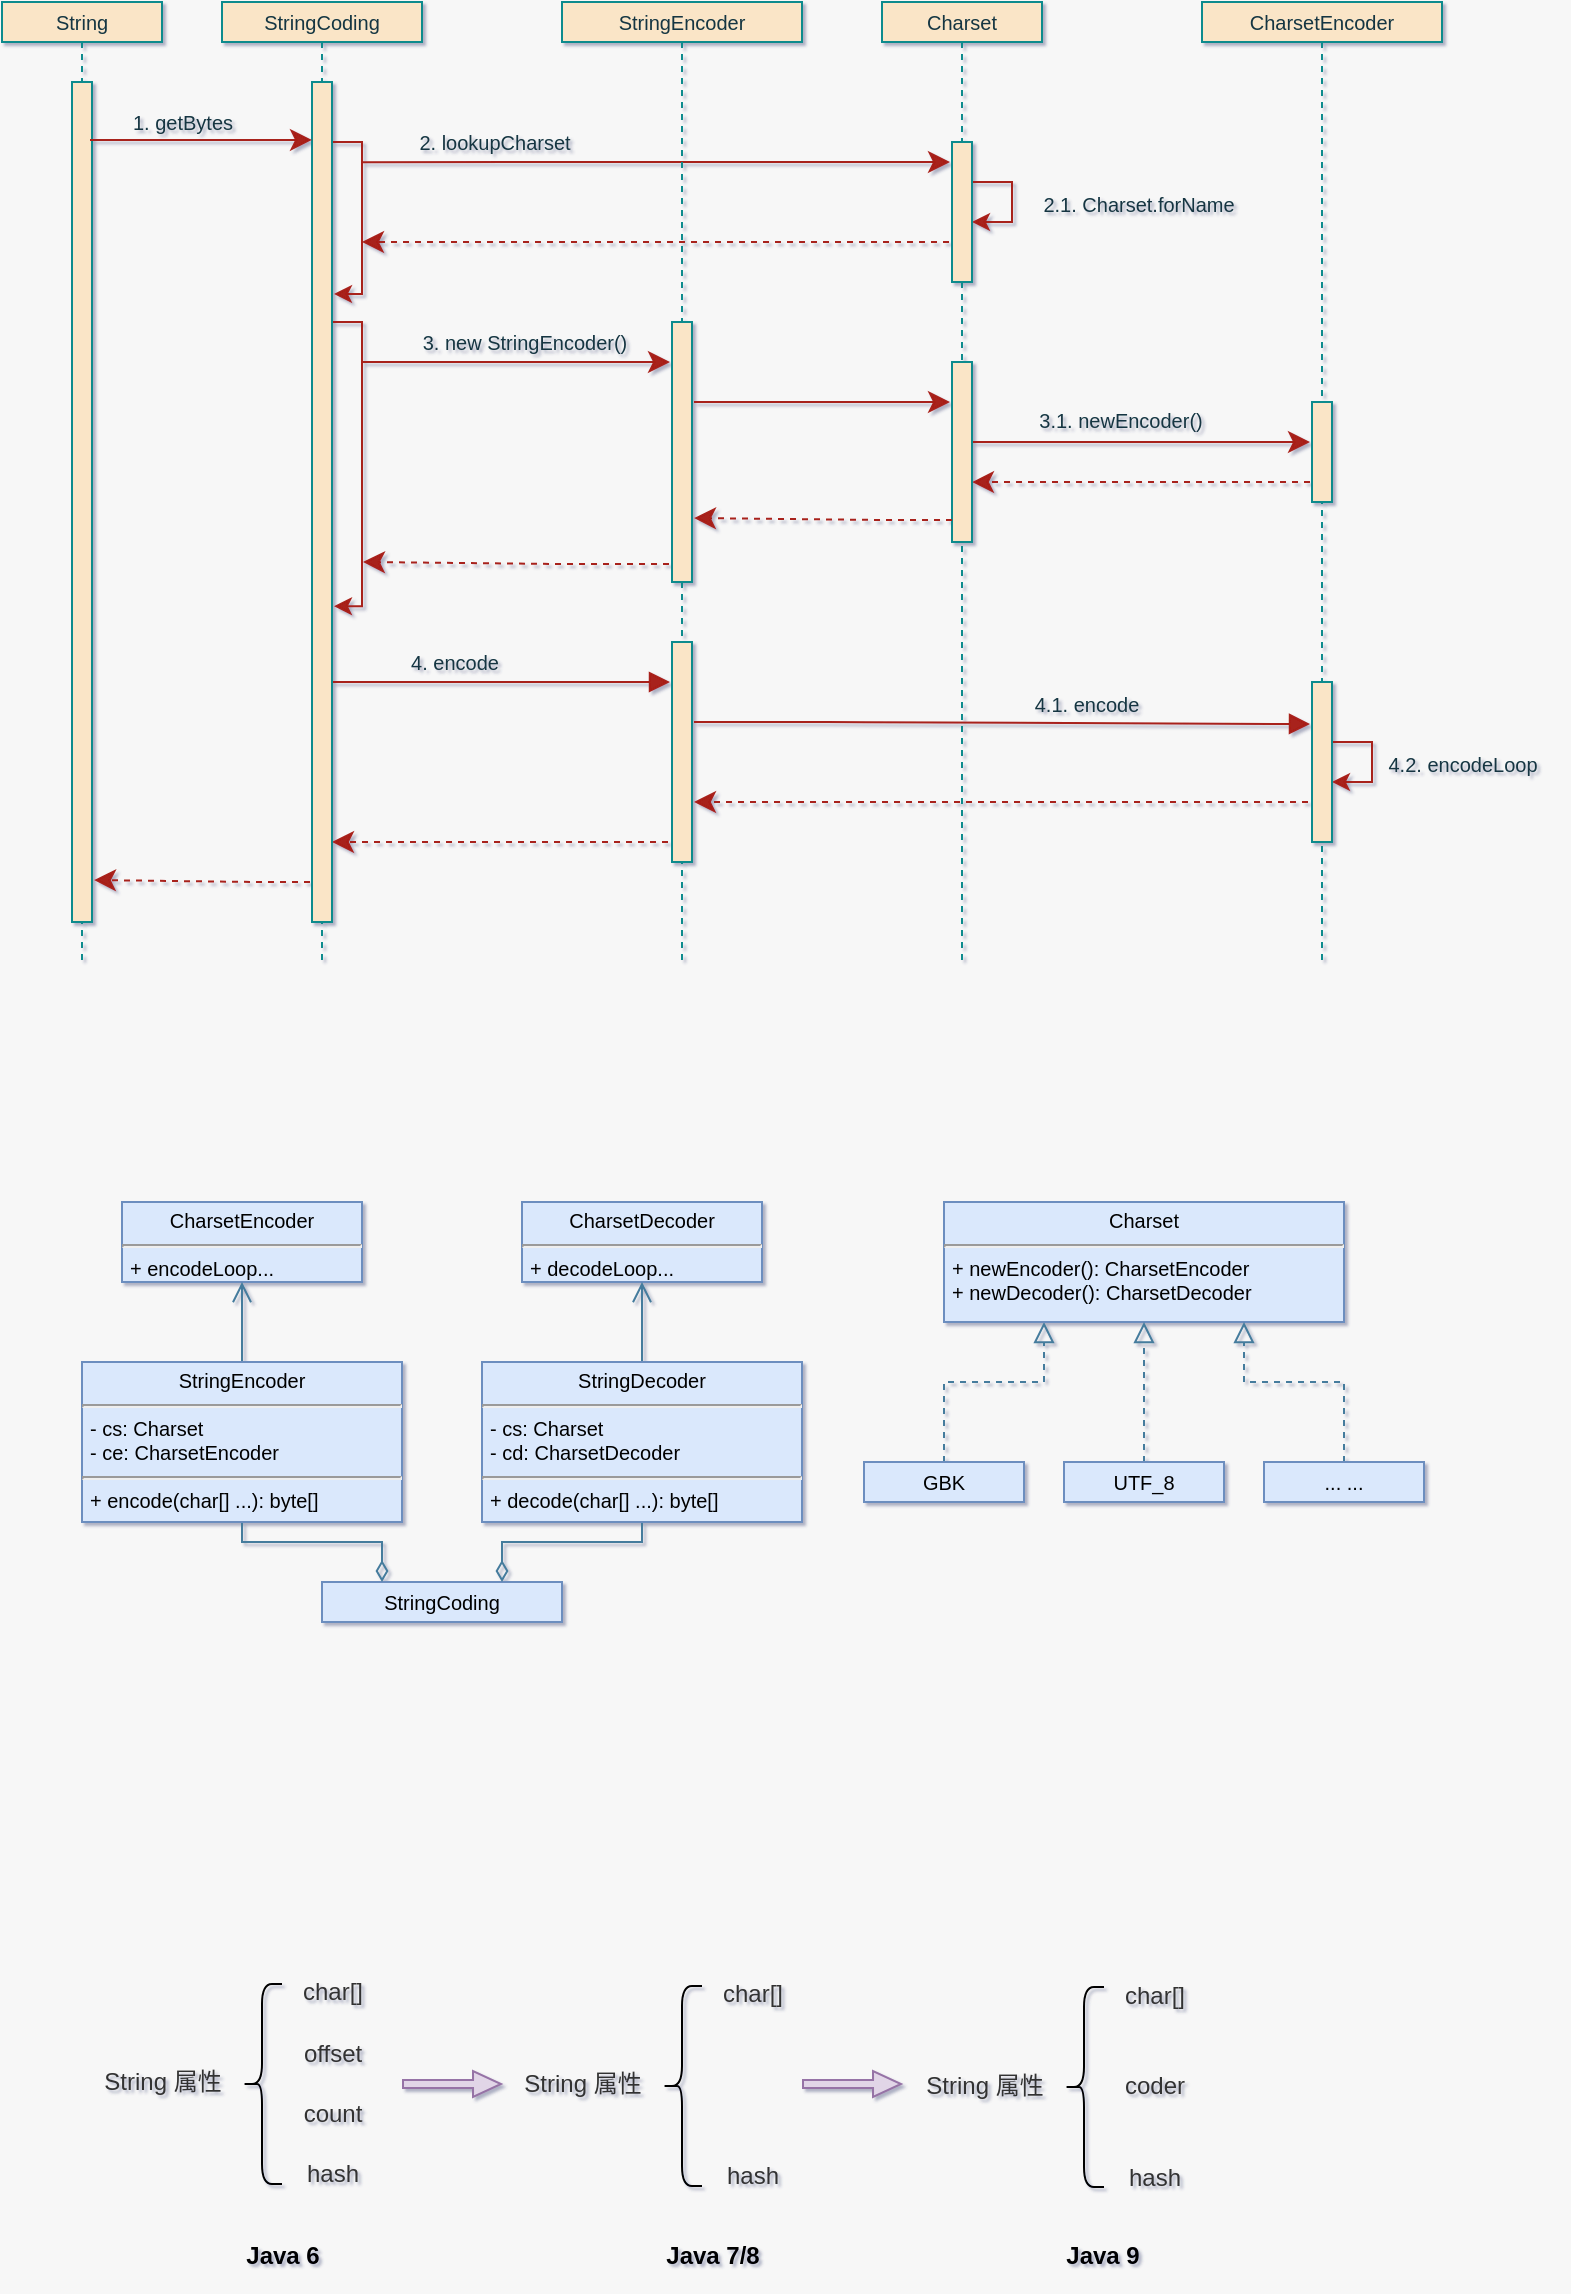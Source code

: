 <mxfile version="21.5.1" type="device" pages="4">
  <diagram id="wK-rLH0D6GadbNM3ItPR" name="string">
    <mxGraphModel dx="984" dy="659" grid="1" gridSize="10" guides="1" tooltips="1" connect="1" arrows="1" fold="1" page="1" pageScale="1" pageWidth="3300" pageHeight="4681" background="#F7F7F7" math="0" shadow="1">
      <root>
        <mxCell id="0" />
        <mxCell id="1" parent="0" />
        <mxCell id="dncLsIHlxRkaWXGbc7eU-50" value="" style="endArrow=classic;endFill=1;endSize=8;html=1;labelBackgroundColor=none;strokeColor=#A8201A;fontColor=default;entryX=1.1;entryY=0.95;entryDx=0;entryDy=0;entryPerimeter=0;dashed=1;fontSize=10;fontStyle=0" parent="1" target="06gIBUMiGxIdU6d7lTlG-5" edge="1">
          <mxGeometry width="160" relative="1" as="geometry">
            <mxPoint x="520" y="700" as="sourcePoint" />
            <mxPoint x="410" y="700" as="targetPoint" />
            <Array as="points">
              <mxPoint x="486" y="700" />
            </Array>
          </mxGeometry>
        </mxCell>
        <mxCell id="dncLsIHlxRkaWXGbc7eU-49" value="" style="endArrow=classic;endFill=1;endSize=8;html=1;labelBackgroundColor=none;strokeColor=#A8201A;fontColor=default;dashed=1;fontSize=10;fontStyle=0" parent="1" target="06gIBUMiGxIdU6d7lTlG-10" edge="1">
          <mxGeometry width="160" relative="1" as="geometry">
            <mxPoint x="705" y="680" as="sourcePoint" />
            <mxPoint x="530" y="680.03" as="targetPoint" />
            <Array as="points">
              <mxPoint x="671" y="680" />
            </Array>
          </mxGeometry>
        </mxCell>
        <mxCell id="dncLsIHlxRkaWXGbc7eU-48" value="" style="endArrow=classic;endFill=1;endSize=8;html=1;labelBackgroundColor=none;strokeColor=#A8201A;fontColor=default;dashed=1;fontSize=10;fontStyle=0" parent="1" edge="1">
          <mxGeometry width="160" relative="1" as="geometry">
            <mxPoint x="1025" y="660" as="sourcePoint" />
            <mxPoint x="706" y="660" as="targetPoint" />
            <Array as="points">
              <mxPoint x="991" y="660" />
            </Array>
          </mxGeometry>
        </mxCell>
        <mxCell id="dncLsIHlxRkaWXGbc7eU-47" value="" style="edgeStyle=orthogonalEdgeStyle;html=1;align=left;spacingLeft=2;endArrow=classic;rounded=0;entryX=1;entryY=0;labelBackgroundColor=none;strokeColor=#A8201A;fontColor=default;fontSize=10;endFill=1;fontStyle=0" parent="1" edge="1">
          <mxGeometry x="1" y="147" relative="1" as="geometry">
            <mxPoint x="1020" y="630" as="sourcePoint" />
            <Array as="points">
              <mxPoint x="1045" y="630" />
            </Array>
            <mxPoint x="1025" y="650" as="targetPoint" />
            <mxPoint x="-85" y="-27" as="offset" />
          </mxGeometry>
        </mxCell>
        <mxCell id="dncLsIHlxRkaWXGbc7eU-43" value="" style="endArrow=block;endFill=1;endSize=8;html=1;labelBackgroundColor=none;strokeColor=#A8201A;fontColor=default;fontSize=10;fontStyle=0" parent="1" edge="1">
          <mxGeometry width="160" relative="1" as="geometry">
            <mxPoint x="520" y="600.02" as="sourcePoint" />
            <mxPoint x="694" y="600" as="targetPoint" />
            <Array as="points">
              <mxPoint x="596" y="600.02" />
            </Array>
          </mxGeometry>
        </mxCell>
        <mxCell id="dncLsIHlxRkaWXGbc7eU-41" value="" style="endArrow=classic;endFill=1;endSize=8;html=1;labelBackgroundColor=none;strokeColor=#A8201A;fontColor=default;entryX=1.1;entryY=0.754;entryDx=0;entryDy=0;entryPerimeter=0;dashed=1;fontSize=10;fontStyle=0" parent="1" edge="1">
          <mxGeometry width="160" relative="1" as="geometry">
            <mxPoint x="699.5" y="540.98" as="sourcePoint" />
            <mxPoint x="540.5" y="540" as="targetPoint" />
            <Array as="points">
              <mxPoint x="635.5" y="540.98" />
            </Array>
          </mxGeometry>
        </mxCell>
        <mxCell id="dncLsIHlxRkaWXGbc7eU-39" value="" style="endArrow=classic;endFill=1;endSize=8;html=1;labelBackgroundColor=none;strokeColor=#A8201A;fontColor=default;entryX=1;entryY=0.667;entryDx=0;entryDy=0;entryPerimeter=0;dashed=1;fontSize=10;fontStyle=0" parent="1" target="dncLsIHlxRkaWXGbc7eU-37" edge="1">
          <mxGeometry width="160" relative="1" as="geometry">
            <mxPoint x="1020" y="500" as="sourcePoint" />
            <mxPoint x="850" y="500" as="targetPoint" />
            <Array as="points">
              <mxPoint x="986" y="500" />
            </Array>
          </mxGeometry>
        </mxCell>
        <mxCell id="dncLsIHlxRkaWXGbc7eU-38" value="" style="endArrow=classic;endFill=1;endSize=8;html=1;labelBackgroundColor=none;strokeColor=#A8201A;fontColor=default;entryX=-0.1;entryY=0.4;entryDx=0;entryDy=0;entryPerimeter=0;fontSize=10;fontStyle=0" parent="1" target="dncLsIHlxRkaWXGbc7eU-30" edge="1">
          <mxGeometry width="160" relative="1" as="geometry">
            <mxPoint x="841" y="480.04" as="sourcePoint" />
            <mxPoint x="970" y="480" as="targetPoint" />
            <Array as="points">
              <mxPoint x="917" y="480.04" />
            </Array>
          </mxGeometry>
        </mxCell>
        <mxCell id="dncLsIHlxRkaWXGbc7eU-34" value="" style="endArrow=classic;endFill=1;endSize=8;html=1;labelBackgroundColor=none;strokeColor=#A8201A;fontColor=default;dashed=1;fontSize=10;fontStyle=0" parent="1" edge="1">
          <mxGeometry width="160" relative="1" as="geometry">
            <mxPoint x="839.5" y="380" as="sourcePoint" />
            <mxPoint x="540" y="380" as="targetPoint" />
            <Array as="points">
              <mxPoint x="636" y="380" />
            </Array>
          </mxGeometry>
        </mxCell>
        <mxCell id="dncLsIHlxRkaWXGbc7eU-18" value="" style="edgeStyle=orthogonalEdgeStyle;html=1;align=left;spacingLeft=2;endArrow=classic;rounded=0;entryX=1;entryY=0;labelBackgroundColor=none;strokeColor=#A8201A;fontColor=default;fontSize=10;endFill=1;fontStyle=0" parent="1" edge="1">
          <mxGeometry x="1" y="147" relative="1" as="geometry">
            <mxPoint x="840" y="350" as="sourcePoint" />
            <Array as="points">
              <mxPoint x="865" y="350" />
            </Array>
            <mxPoint x="845" y="370" as="targetPoint" />
            <mxPoint x="-85" y="-27" as="offset" />
          </mxGeometry>
        </mxCell>
        <mxCell id="dncLsIHlxRkaWXGbc7eU-15" value="" style="endArrow=classic;endFill=1;endSize=8;html=1;exitX=1.1;exitY=0.15;exitDx=0;exitDy=0;exitPerimeter=0;labelBackgroundColor=none;strokeColor=#A8201A;fontColor=default;fontSize=10;fontStyle=0" parent="1" edge="1">
          <mxGeometry width="160" relative="1" as="geometry">
            <mxPoint x="540" y="340.08" as="sourcePoint" />
            <mxPoint x="834" y="340" as="targetPoint" />
          </mxGeometry>
        </mxCell>
        <mxCell id="dncLsIHlxRkaWXGbc7eU-11" value="" style="endArrow=classic;endFill=1;endSize=8;html=1;labelBackgroundColor=none;strokeColor=#A8201A;fontColor=default;fontSize=10;fontStyle=0" parent="1" edge="1">
          <mxGeometry width="160" relative="1" as="geometry">
            <mxPoint x="540" y="440" as="sourcePoint" />
            <mxPoint x="694" y="440" as="targetPoint" />
            <Array as="points">
              <mxPoint x="616" y="440" />
            </Array>
          </mxGeometry>
        </mxCell>
        <mxCell id="dncLsIHlxRkaWXGbc7eU-7" value="" style="edgeStyle=orthogonalEdgeStyle;html=1;align=left;spacingLeft=2;endArrow=classic;rounded=0;labelBackgroundColor=none;strokeColor=#A8201A;fontColor=default;fontSize=10;endFill=1;fontStyle=0" parent="1" edge="1">
          <mxGeometry x="1" y="147" relative="1" as="geometry">
            <mxPoint x="520" y="320" as="sourcePoint" />
            <Array as="points">
              <mxPoint x="520" y="330" />
              <mxPoint x="540" y="330" />
              <mxPoint x="540" y="406" />
            </Array>
            <mxPoint x="526" y="406" as="targetPoint" />
            <mxPoint x="-85" y="-27" as="offset" />
          </mxGeometry>
        </mxCell>
        <mxCell id="06gIBUMiGxIdU6d7lTlG-1" value="String" style="shape=umlLifeline;perimeter=lifelinePerimeter;whiteSpace=wrap;html=1;container=1;collapsible=0;recursiveResize=0;outlineConnect=0;size=20;fontStyle=0;fillColor=#FAE5C7;strokeColor=#0F8B8D;fontColor=#143642;labelBackgroundColor=none;fontSize=10;" parent="1" vertex="1">
          <mxGeometry x="360" y="260" width="80" height="480" as="geometry" />
        </mxCell>
        <mxCell id="06gIBUMiGxIdU6d7lTlG-5" value="" style="html=1;points=[];perimeter=orthogonalPerimeter;fillColor=#FAE5C7;strokeColor=#0F8B8D;fontColor=#143642;labelBackgroundColor=none;fontSize=10;fontStyle=0" parent="06gIBUMiGxIdU6d7lTlG-1" vertex="1">
          <mxGeometry x="35" y="40" width="10" height="420" as="geometry" />
        </mxCell>
        <mxCell id="06gIBUMiGxIdU6d7lTlG-2" value="StringCoding" style="shape=umlLifeline;perimeter=lifelinePerimeter;whiteSpace=wrap;html=1;container=1;collapsible=0;recursiveResize=0;outlineConnect=0;size=20;fontStyle=0;fillColor=#FAE5C7;strokeColor=#0F8B8D;fontColor=#143642;labelBackgroundColor=none;fontSize=10;" parent="1" vertex="1">
          <mxGeometry x="470" y="260" width="100" height="480" as="geometry" />
        </mxCell>
        <mxCell id="dncLsIHlxRkaWXGbc7eU-35" value="" style="edgeStyle=orthogonalEdgeStyle;html=1;align=left;spacingLeft=2;endArrow=classic;rounded=0;labelBackgroundColor=none;strokeColor=#A8201A;fontColor=default;exitX=0.9;exitY=0.458;exitDx=0;exitDy=0;exitPerimeter=0;entryX=1.1;entryY=0.624;entryDx=0;entryDy=0;entryPerimeter=0;fontSize=10;endFill=1;fontStyle=0" parent="06gIBUMiGxIdU6d7lTlG-2" source="06gIBUMiGxIdU6d7lTlG-10" target="06gIBUMiGxIdU6d7lTlG-10" edge="1">
          <mxGeometry x="1" y="147" relative="1" as="geometry">
            <mxPoint x="50" y="150" as="sourcePoint" />
            <Array as="points">
              <mxPoint x="54" y="159" />
              <mxPoint x="50" y="159" />
              <mxPoint x="50" y="160" />
              <mxPoint x="70" y="160" />
              <mxPoint x="70" y="302" />
            </Array>
            <mxPoint x="60" y="302" as="targetPoint" />
            <mxPoint x="-85" y="-27" as="offset" />
          </mxGeometry>
        </mxCell>
        <mxCell id="06gIBUMiGxIdU6d7lTlG-10" value="" style="html=1;points=[];perimeter=orthogonalPerimeter;fillColor=#FAE5C7;strokeColor=#0F8B8D;fontColor=#143642;labelBackgroundColor=none;fontSize=10;fontStyle=0" parent="06gIBUMiGxIdU6d7lTlG-2" vertex="1">
          <mxGeometry x="45" y="40" width="10" height="420" as="geometry" />
        </mxCell>
        <mxCell id="06gIBUMiGxIdU6d7lTlG-3" value="" style="endArrow=classic;endFill=1;endSize=8;html=1;exitX=0.9;exitY=0.069;exitDx=0;exitDy=0;exitPerimeter=0;entryX=0;entryY=0.069;entryDx=0;entryDy=0;entryPerimeter=0;labelBackgroundColor=none;strokeColor=#A8201A;fontColor=default;fontSize=10;fontStyle=0" parent="1" source="06gIBUMiGxIdU6d7lTlG-5" target="06gIBUMiGxIdU6d7lTlG-10" edge="1">
          <mxGeometry width="160" relative="1" as="geometry">
            <mxPoint x="390" y="310" as="sourcePoint" />
            <mxPoint x="470" y="310" as="targetPoint" />
          </mxGeometry>
        </mxCell>
        <mxCell id="06gIBUMiGxIdU6d7lTlG-4" value="1. getBytes" style="text;html=1;resizable=0;autosize=1;align=center;verticalAlign=middle;points=[];fillColor=none;strokeColor=none;rounded=0;fontColor=#143642;labelBackgroundColor=none;fontSize=10;fontStyle=0" parent="1" vertex="1">
          <mxGeometry x="415" y="305" width="70" height="30" as="geometry" />
        </mxCell>
        <mxCell id="06gIBUMiGxIdU6d7lTlG-35" style="edgeStyle=orthogonalEdgeStyle;rounded=0;orthogonalLoop=1;jettySize=auto;html=1;exitX=0.5;exitY=0;exitDx=0;exitDy=0;entryX=0.25;entryY=1;entryDx=0;entryDy=0;dashed=1;endArrow=block;endFill=0;endSize=8;labelBackgroundColor=none;strokeColor=#457B9D;fontColor=default;fontSize=10;fontStyle=0" parent="1" source="06gIBUMiGxIdU6d7lTlG-12" target="06gIBUMiGxIdU6d7lTlG-13" edge="1">
          <mxGeometry relative="1" as="geometry">
            <Array as="points">
              <mxPoint x="831" y="950" />
              <mxPoint x="881" y="950" />
            </Array>
          </mxGeometry>
        </mxCell>
        <mxCell id="06gIBUMiGxIdU6d7lTlG-12" value="GBK" style="fontStyle=0;align=center;fillColor=#dae8fc;strokeColor=#6c8ebf;labelBackgroundColor=none;fontSize=10;" parent="1" vertex="1">
          <mxGeometry x="791" y="990" width="80" height="20" as="geometry" />
        </mxCell>
        <mxCell id="06gIBUMiGxIdU6d7lTlG-13" value="&lt;p style=&quot;margin: 4px 0px 0px; text-align: center; font-size: 10px;&quot;&gt;&lt;span style=&quot;font-size: 10px;&quot;&gt;Charset&lt;/span&gt;&lt;br style=&quot;font-size: 10px;&quot;&gt;&lt;/p&gt;&lt;hr style=&quot;font-size: 10px;&quot;&gt;&lt;p style=&quot;margin: 0px 0px 0px 4px; font-size: 10px;&quot;&gt;+ newEncoder():&amp;nbsp;CharsetEncoder&lt;/p&gt;&lt;p style=&quot;margin: 0px 0px 0px 4px; font-size: 10px;&quot;&gt;+&amp;nbsp;newDecoder():&amp;nbsp;CharsetDecoder&lt;/p&gt;" style="verticalAlign=top;align=left;overflow=fill;fontSize=10;fontFamily=Helvetica;html=1;fillColor=#dae8fc;strokeColor=#6c8ebf;labelBackgroundColor=none;fontStyle=0" parent="1" vertex="1">
          <mxGeometry x="831" y="860" width="200" height="60" as="geometry" />
        </mxCell>
        <mxCell id="06gIBUMiGxIdU6d7lTlG-14" value="StringCoding" style="fontStyle=0;align=center;fillColor=#dae8fc;strokeColor=#6c8ebf;labelBackgroundColor=none;fontSize=10;" parent="1" vertex="1">
          <mxGeometry x="520" y="1050" width="120" height="20" as="geometry" />
        </mxCell>
        <mxCell id="06gIBUMiGxIdU6d7lTlG-18" value="&lt;p style=&quot;margin: 4px 0px 0px; font-size: 10px;&quot;&gt;&lt;span style=&quot;font-size: 10px;&quot;&gt;CharsetEncoder&lt;/span&gt;&lt;br style=&quot;font-size: 10px;&quot;&gt;&lt;/p&gt;&lt;hr style=&quot;font-size: 10px;&quot;&gt;&lt;p style=&quot;text-align: left; margin: 0px 0px 0px 4px; font-size: 10px;&quot;&gt;+ encodeLoop...&lt;/p&gt;" style="verticalAlign=top;align=center;overflow=fill;fontSize=10;fontFamily=Helvetica;html=1;fillColor=#dae8fc;strokeColor=#6c8ebf;labelBackgroundColor=none;fontStyle=0" parent="1" vertex="1">
          <mxGeometry x="420" y="860" width="120" height="40" as="geometry" />
        </mxCell>
        <mxCell id="06gIBUMiGxIdU6d7lTlG-19" value="&lt;p style=&quot;margin: 4px 0px 0px; font-size: 10px;&quot;&gt;&lt;span style=&quot;font-size: 10px;&quot;&gt;CharsetDecoder&lt;/span&gt;&lt;br style=&quot;font-size: 10px;&quot;&gt;&lt;/p&gt;&lt;hr style=&quot;font-size: 10px;&quot;&gt;&lt;p style=&quot;text-align: left; margin: 0px 0px 0px 4px; font-size: 10px;&quot;&gt;+ decodeLoop...&lt;/p&gt;" style="verticalAlign=top;align=center;overflow=fill;fontSize=10;fontFamily=Helvetica;html=1;fillColor=#dae8fc;strokeColor=#6c8ebf;labelBackgroundColor=none;fontStyle=0" parent="1" vertex="1">
          <mxGeometry x="620" y="860" width="120" height="40" as="geometry" />
        </mxCell>
        <mxCell id="06gIBUMiGxIdU6d7lTlG-28" style="edgeStyle=orthogonalEdgeStyle;rounded=0;orthogonalLoop=1;jettySize=auto;html=1;exitX=0.5;exitY=1;exitDx=0;exitDy=0;endArrow=diamondThin;endFill=0;endSize=8;labelBackgroundColor=none;strokeColor=#457B9D;fontColor=default;fontSize=10;fontStyle=0" parent="1" source="06gIBUMiGxIdU6d7lTlG-20" edge="1">
          <mxGeometry relative="1" as="geometry">
            <Array as="points">
              <mxPoint x="480" y="1030" />
              <mxPoint x="550" y="1030" />
            </Array>
            <mxPoint x="550" y="1050" as="targetPoint" />
          </mxGeometry>
        </mxCell>
        <mxCell id="06gIBUMiGxIdU6d7lTlG-31" style="edgeStyle=orthogonalEdgeStyle;rounded=0;orthogonalLoop=1;jettySize=auto;html=1;exitX=0.5;exitY=0;exitDx=0;exitDy=0;entryX=0.5;entryY=1;entryDx=0;entryDy=0;endArrow=open;endFill=0;endSize=8;labelBackgroundColor=none;strokeColor=#457B9D;fontColor=default;fontSize=10;fontStyle=0" parent="1" source="06gIBUMiGxIdU6d7lTlG-20" target="06gIBUMiGxIdU6d7lTlG-18" edge="1">
          <mxGeometry relative="1" as="geometry" />
        </mxCell>
        <mxCell id="06gIBUMiGxIdU6d7lTlG-20" value="&lt;p style=&quot;text-align: center; margin: 4px 0px 0px; font-size: 10px;&quot;&gt;&lt;span style=&quot;font-size: 10px;&quot;&gt;StringEncoder&lt;/span&gt;&lt;br style=&quot;font-size: 10px;&quot;&gt;&lt;/p&gt;&lt;hr style=&quot;font-size: 10px;&quot;&gt;&lt;p style=&quot;margin: 0px 0px 0px 4px; font-size: 10px;&quot;&gt;- cs:&amp;nbsp;Charset&lt;/p&gt;&lt;p style=&quot;margin: 0px 0px 0px 4px; font-size: 10px;&quot;&gt;- ce:&amp;nbsp;CharsetEncoder&lt;/p&gt;&lt;hr style=&quot;font-size: 10px;&quot;&gt;&lt;p style=&quot;margin: 0px 0px 0px 4px; font-size: 10px;&quot;&gt;+ encode(char[] ...): byte[]&lt;/p&gt;" style="verticalAlign=top;align=left;overflow=fill;fontSize=10;fontFamily=Helvetica;html=1;fillColor=#dae8fc;strokeColor=#6c8ebf;labelBackgroundColor=none;fontStyle=0" parent="1" vertex="1">
          <mxGeometry x="400" y="940" width="160" height="80" as="geometry" />
        </mxCell>
        <mxCell id="06gIBUMiGxIdU6d7lTlG-30" style="edgeStyle=orthogonalEdgeStyle;rounded=0;orthogonalLoop=1;jettySize=auto;html=1;exitX=0.5;exitY=1;exitDx=0;exitDy=0;endArrow=diamondThin;endFill=0;endSize=8;labelBackgroundColor=none;strokeColor=#457B9D;fontColor=default;fontSize=10;fontStyle=0" parent="1" source="06gIBUMiGxIdU6d7lTlG-29" edge="1">
          <mxGeometry relative="1" as="geometry">
            <Array as="points">
              <mxPoint x="680" y="1030" />
              <mxPoint x="610" y="1030" />
            </Array>
            <mxPoint x="610" y="1050" as="targetPoint" />
          </mxGeometry>
        </mxCell>
        <mxCell id="06gIBUMiGxIdU6d7lTlG-32" style="edgeStyle=orthogonalEdgeStyle;rounded=0;orthogonalLoop=1;jettySize=auto;html=1;exitX=0.5;exitY=0;exitDx=0;exitDy=0;entryX=0.5;entryY=1;entryDx=0;entryDy=0;endArrow=open;endFill=0;endSize=8;labelBackgroundColor=none;strokeColor=#457B9D;fontColor=default;fontSize=10;fontStyle=0" parent="1" source="06gIBUMiGxIdU6d7lTlG-29" target="06gIBUMiGxIdU6d7lTlG-19" edge="1">
          <mxGeometry relative="1" as="geometry" />
        </mxCell>
        <mxCell id="06gIBUMiGxIdU6d7lTlG-29" value="&lt;p style=&quot;text-align: center; margin: 4px 0px 0px; font-size: 10px;&quot;&gt;&lt;span style=&quot;font-size: 10px;&quot;&gt;StringDecoder&lt;/span&gt;&lt;br style=&quot;font-size: 10px;&quot;&gt;&lt;/p&gt;&lt;hr style=&quot;font-size: 10px;&quot;&gt;&lt;p style=&quot;margin: 0px 0px 0px 4px; font-size: 10px;&quot;&gt;- cs:&amp;nbsp;Charset&lt;br style=&quot;font-size: 10px;&quot;&gt;&lt;/p&gt;&lt;p style=&quot;margin: 0px 0px 0px 4px; font-size: 10px;&quot;&gt;- cd:&amp;nbsp;CharsetDecoder&lt;/p&gt;&lt;hr style=&quot;font-size: 10px;&quot;&gt;&lt;p style=&quot;margin: 0px 0px 0px 4px; font-size: 10px;&quot;&gt;+ decode(char[] ...): byte[]&lt;/p&gt;" style="verticalAlign=top;align=left;overflow=fill;fontSize=10;fontFamily=Helvetica;html=1;fillColor=#dae8fc;strokeColor=#6c8ebf;labelBackgroundColor=none;fontStyle=0" parent="1" vertex="1">
          <mxGeometry x="600" y="940" width="160" height="80" as="geometry" />
        </mxCell>
        <mxCell id="06gIBUMiGxIdU6d7lTlG-36" style="edgeStyle=orthogonalEdgeStyle;rounded=0;orthogonalLoop=1;jettySize=auto;html=1;exitX=0.5;exitY=0;exitDx=0;exitDy=0;entryX=0.5;entryY=1;entryDx=0;entryDy=0;dashed=1;endArrow=block;endFill=0;endSize=8;labelBackgroundColor=none;strokeColor=#457B9D;fontColor=default;fontSize=10;fontStyle=0" parent="1" source="06gIBUMiGxIdU6d7lTlG-33" target="06gIBUMiGxIdU6d7lTlG-13" edge="1">
          <mxGeometry relative="1" as="geometry" />
        </mxCell>
        <mxCell id="06gIBUMiGxIdU6d7lTlG-33" value="UTF_8" style="fontStyle=0;align=center;fillColor=#dae8fc;strokeColor=#6c8ebf;labelBackgroundColor=none;fontSize=10;" parent="1" vertex="1">
          <mxGeometry x="891" y="990" width="80" height="20" as="geometry" />
        </mxCell>
        <mxCell id="06gIBUMiGxIdU6d7lTlG-37" style="edgeStyle=orthogonalEdgeStyle;rounded=0;orthogonalLoop=1;jettySize=auto;html=1;exitX=0.5;exitY=0;exitDx=0;exitDy=0;entryX=0.75;entryY=1;entryDx=0;entryDy=0;dashed=1;endArrow=block;endFill=0;endSize=8;labelBackgroundColor=none;strokeColor=#457B9D;fontColor=default;fontSize=10;fontStyle=0" parent="1" source="06gIBUMiGxIdU6d7lTlG-34" target="06gIBUMiGxIdU6d7lTlG-13" edge="1">
          <mxGeometry relative="1" as="geometry">
            <Array as="points">
              <mxPoint x="1031" y="950" />
              <mxPoint x="981" y="950" />
            </Array>
          </mxGeometry>
        </mxCell>
        <mxCell id="06gIBUMiGxIdU6d7lTlG-34" value="... ..." style="fontStyle=0;align=center;fillColor=#dae8fc;strokeColor=#6c8ebf;labelBackgroundColor=none;fontSize=10;" parent="1" vertex="1">
          <mxGeometry x="991" y="990" width="80" height="20" as="geometry" />
        </mxCell>
        <mxCell id="06gIBUMiGxIdU6d7lTlG-40" value="4. encode" style="text;html=1;resizable=0;autosize=1;align=center;verticalAlign=middle;points=[];fillColor=none;strokeColor=none;rounded=0;sketch=0;fontColor=#143642;labelBackgroundColor=none;fontSize=10;fontStyle=0" parent="1" vertex="1">
          <mxGeometry x="551" y="575" width="70" height="30" as="geometry" />
        </mxCell>
        <mxCell id="dncLsIHlxRkaWXGbc7eU-8" value="2. lookupCharset" style="text;html=1;resizable=0;autosize=1;align=center;verticalAlign=middle;points=[];fillColor=none;strokeColor=none;rounded=0;sketch=0;fontColor=#143642;labelBackgroundColor=none;fontSize=10;fontStyle=0" parent="1" vertex="1">
          <mxGeometry x="556" y="315" width="100" height="30" as="geometry" />
        </mxCell>
        <mxCell id="dncLsIHlxRkaWXGbc7eU-9" value="&lt;span style=&quot;font-size: 10px;&quot;&gt;StringEncoder&lt;/span&gt;" style="shape=umlLifeline;perimeter=lifelinePerimeter;whiteSpace=wrap;html=1;container=1;collapsible=0;recursiveResize=0;outlineConnect=0;size=20;fillColor=#FAE5C7;strokeColor=#0F8B8D;fontColor=#143642;labelBackgroundColor=none;fontSize=10;fontStyle=0" parent="1" vertex="1">
          <mxGeometry x="640" y="260" width="120" height="480" as="geometry" />
        </mxCell>
        <mxCell id="dncLsIHlxRkaWXGbc7eU-10" value="" style="html=1;points=[];perimeter=orthogonalPerimeter;fillColor=#FAE5C7;strokeColor=#0F8B8D;fontColor=#143642;labelBackgroundColor=none;fontSize=10;fontStyle=0" parent="dncLsIHlxRkaWXGbc7eU-9" vertex="1">
          <mxGeometry x="55" y="160" width="10" height="130" as="geometry" />
        </mxCell>
        <mxCell id="dncLsIHlxRkaWXGbc7eU-42" value="" style="html=1;points=[];perimeter=orthogonalPerimeter;fillColor=#FAE5C7;strokeColor=#0F8B8D;fontColor=#143642;labelBackgroundColor=none;fontSize=10;fontStyle=0" parent="dncLsIHlxRkaWXGbc7eU-9" vertex="1">
          <mxGeometry x="55" y="320" width="10" height="110" as="geometry" />
        </mxCell>
        <mxCell id="dncLsIHlxRkaWXGbc7eU-12" value="3. new StringEncoder()" style="text;html=1;resizable=0;autosize=1;align=center;verticalAlign=middle;points=[];fillColor=none;strokeColor=none;rounded=0;sketch=0;fontColor=#143642;labelBackgroundColor=none;fontSize=10;fontStyle=0" parent="1" vertex="1">
          <mxGeometry x="556" y="415" width="130" height="30" as="geometry" />
        </mxCell>
        <mxCell id="dncLsIHlxRkaWXGbc7eU-13" value="&lt;span style=&quot;font-size: 10px;&quot;&gt;CharsetEncoder&lt;/span&gt;" style="shape=umlLifeline;perimeter=lifelinePerimeter;whiteSpace=wrap;html=1;container=1;collapsible=0;recursiveResize=0;outlineConnect=0;size=20;fillColor=#FAE5C7;strokeColor=#0F8B8D;fontColor=#143642;labelBackgroundColor=none;fontSize=10;fontStyle=0" parent="1" vertex="1">
          <mxGeometry x="960" y="260" width="120" height="480" as="geometry" />
        </mxCell>
        <mxCell id="dncLsIHlxRkaWXGbc7eU-30" value="" style="html=1;points=[];perimeter=orthogonalPerimeter;fillColor=#FAE5C7;strokeColor=#0F8B8D;fontColor=#143642;labelBackgroundColor=none;fontSize=10;fontStyle=0" parent="dncLsIHlxRkaWXGbc7eU-13" vertex="1">
          <mxGeometry x="55" y="200" width="10" height="50" as="geometry" />
        </mxCell>
        <mxCell id="dncLsIHlxRkaWXGbc7eU-44" value="" style="html=1;points=[];perimeter=orthogonalPerimeter;fillColor=#FAE5C7;strokeColor=#0F8B8D;fontColor=#143642;labelBackgroundColor=none;fontSize=10;fontStyle=0" parent="dncLsIHlxRkaWXGbc7eU-13" vertex="1">
          <mxGeometry x="55" y="340" width="10" height="80" as="geometry" />
        </mxCell>
        <mxCell id="dncLsIHlxRkaWXGbc7eU-16" value="2.1. Charset.forName" style="text;html=1;resizable=0;autosize=1;align=center;verticalAlign=middle;points=[];fillColor=none;strokeColor=none;rounded=0;sketch=0;fontColor=#143642;labelBackgroundColor=none;fontSize=10;fontStyle=0" parent="1" vertex="1">
          <mxGeometry x="868" y="346" width="120" height="30" as="geometry" />
        </mxCell>
        <mxCell id="dncLsIHlxRkaWXGbc7eU-19" value="4.2. encodeLoop" style="text;html=1;resizable=0;autosize=1;align=center;verticalAlign=middle;points=[];fillColor=none;strokeColor=none;rounded=0;sketch=0;fontColor=#143642;labelBackgroundColor=none;fontSize=10;fontStyle=0" parent="1" vertex="1">
          <mxGeometry x="1040" y="626" width="100" height="30" as="geometry" />
        </mxCell>
        <mxCell id="dncLsIHlxRkaWXGbc7eU-23" value="3.1. newEncoder()" style="text;html=1;resizable=0;autosize=1;align=center;verticalAlign=middle;points=[];fillColor=none;strokeColor=none;rounded=0;sketch=0;fontColor=#143642;labelBackgroundColor=none;fontSize=10;fontStyle=0" parent="1" vertex="1">
          <mxGeometry x="864" y="454" width="110" height="30" as="geometry" />
        </mxCell>
        <mxCell id="dncLsIHlxRkaWXGbc7eU-29" value="&lt;span style=&quot;font-size: 10px;&quot;&gt;Charset&lt;/span&gt;" style="shape=umlLifeline;perimeter=lifelinePerimeter;whiteSpace=wrap;html=1;container=1;collapsible=0;recursiveResize=0;outlineConnect=0;size=20;fillColor=#FAE5C7;strokeColor=#0F8B8D;fontColor=#143642;labelBackgroundColor=none;fontSize=10;fontStyle=0" parent="1" vertex="1">
          <mxGeometry x="800" y="260" width="80" height="480" as="geometry" />
        </mxCell>
        <mxCell id="dncLsIHlxRkaWXGbc7eU-14" value="" style="html=1;points=[];perimeter=orthogonalPerimeter;fillColor=#FAE5C7;strokeColor=#0F8B8D;fontColor=#143642;labelBackgroundColor=none;fontSize=10;fontStyle=0" parent="dncLsIHlxRkaWXGbc7eU-29" vertex="1">
          <mxGeometry x="35" y="70" width="10" height="70" as="geometry" />
        </mxCell>
        <mxCell id="dncLsIHlxRkaWXGbc7eU-37" value="" style="html=1;points=[];perimeter=orthogonalPerimeter;fillColor=#FAE5C7;strokeColor=#0F8B8D;fontColor=#143642;labelBackgroundColor=none;fontSize=10;fontStyle=0" parent="dncLsIHlxRkaWXGbc7eU-29" vertex="1">
          <mxGeometry x="35" y="180" width="10" height="90" as="geometry" />
        </mxCell>
        <mxCell id="dncLsIHlxRkaWXGbc7eU-36" value="" style="endArrow=classic;endFill=1;endSize=8;html=1;labelBackgroundColor=none;strokeColor=#A8201A;fontColor=default;fontSize=10;fontStyle=0" parent="1" edge="1">
          <mxGeometry width="160" relative="1" as="geometry">
            <mxPoint x="706" y="460.02" as="sourcePoint" />
            <mxPoint x="834" y="460" as="targetPoint" />
            <Array as="points">
              <mxPoint x="782" y="460.02" />
            </Array>
          </mxGeometry>
        </mxCell>
        <mxCell id="dncLsIHlxRkaWXGbc7eU-40" value="" style="endArrow=classic;endFill=1;endSize=8;html=1;labelBackgroundColor=none;strokeColor=#A8201A;fontColor=default;entryX=1.1;entryY=0.754;entryDx=0;entryDy=0;entryPerimeter=0;dashed=1;fontSize=10;fontStyle=0" parent="1" target="dncLsIHlxRkaWXGbc7eU-10" edge="1">
          <mxGeometry width="160" relative="1" as="geometry">
            <mxPoint x="835" y="519" as="sourcePoint" />
            <mxPoint x="710" y="519" as="targetPoint" />
            <Array as="points">
              <mxPoint x="801" y="519" />
            </Array>
          </mxGeometry>
        </mxCell>
        <mxCell id="dncLsIHlxRkaWXGbc7eU-45" value="" style="endArrow=block;endFill=1;endSize=8;html=1;labelBackgroundColor=none;strokeColor=#A8201A;fontColor=default;entryX=-0.1;entryY=0.263;entryDx=0;entryDy=0;entryPerimeter=0;fontSize=10;fontStyle=0" parent="1" target="dncLsIHlxRkaWXGbc7eU-44" edge="1">
          <mxGeometry width="160" relative="1" as="geometry">
            <mxPoint x="706" y="620.02" as="sourcePoint" />
            <mxPoint x="880" y="620" as="targetPoint" />
            <Array as="points">
              <mxPoint x="782" y="620.02" />
            </Array>
          </mxGeometry>
        </mxCell>
        <mxCell id="dncLsIHlxRkaWXGbc7eU-46" value="4.1. encode" style="text;html=1;resizable=0;autosize=1;align=center;verticalAlign=middle;points=[];fillColor=none;strokeColor=none;rounded=0;sketch=0;fontColor=#143642;labelBackgroundColor=none;fontSize=10;fontStyle=0" parent="1" vertex="1">
          <mxGeometry x="862" y="596" width="80" height="30" as="geometry" />
        </mxCell>
        <mxCell id="KOFCNCJIJglhH6I4RybH-1" value="String 属性" style="text;html=1;align=center;verticalAlign=middle;resizable=0;points=[];autosize=1;strokeColor=none;fillColor=none;fontColor=#333333;" parent="1" vertex="1">
          <mxGeometry x="400" y="1285" width="80" height="30" as="geometry" />
        </mxCell>
        <mxCell id="KOFCNCJIJglhH6I4RybH-2" value="" style="shape=curlyBracket;whiteSpace=wrap;html=1;rounded=1;labelPosition=left;verticalLabelPosition=middle;align=right;verticalAlign=middle;fontColor=#333333;" parent="1" vertex="1">
          <mxGeometry x="480" y="1251" width="20" height="100" as="geometry" />
        </mxCell>
        <mxCell id="KOFCNCJIJglhH6I4RybH-3" value="char[]" style="text;html=1;align=center;verticalAlign=middle;resizable=0;points=[];autosize=1;strokeColor=none;fillColor=none;fontColor=#333333;" parent="1" vertex="1">
          <mxGeometry x="500" y="1240" width="50" height="30" as="geometry" />
        </mxCell>
        <mxCell id="KOFCNCJIJglhH6I4RybH-4" value="offset" style="text;html=1;align=center;verticalAlign=middle;resizable=0;points=[];autosize=1;strokeColor=none;fillColor=none;fontColor=#333333;" parent="1" vertex="1">
          <mxGeometry x="500" y="1271" width="50" height="30" as="geometry" />
        </mxCell>
        <mxCell id="KOFCNCJIJglhH6I4RybH-5" value="hash" style="text;html=1;align=center;verticalAlign=middle;resizable=0;points=[];autosize=1;strokeColor=none;fillColor=none;fontColor=#333333;" parent="1" vertex="1">
          <mxGeometry x="500" y="1331" width="50" height="30" as="geometry" />
        </mxCell>
        <mxCell id="KOFCNCJIJglhH6I4RybH-6" value="count" style="text;html=1;align=center;verticalAlign=middle;resizable=0;points=[];autosize=1;strokeColor=none;fillColor=none;fontColor=#333333;" parent="1" vertex="1">
          <mxGeometry x="500" y="1301" width="50" height="30" as="geometry" />
        </mxCell>
        <mxCell id="KOFCNCJIJglhH6I4RybH-7" value="String 属性" style="text;html=1;align=center;verticalAlign=middle;resizable=0;points=[];autosize=1;strokeColor=none;fillColor=none;fontColor=#333333;" parent="1" vertex="1">
          <mxGeometry x="610" y="1286" width="80" height="30" as="geometry" />
        </mxCell>
        <mxCell id="KOFCNCJIJglhH6I4RybH-8" value="" style="shape=curlyBracket;whiteSpace=wrap;html=1;rounded=1;labelPosition=left;verticalLabelPosition=middle;align=right;verticalAlign=middle;fontColor=#333333;" parent="1" vertex="1">
          <mxGeometry x="690" y="1252" width="20" height="100" as="geometry" />
        </mxCell>
        <mxCell id="KOFCNCJIJglhH6I4RybH-9" value="char[]" style="text;html=1;align=center;verticalAlign=middle;resizable=0;points=[];autosize=1;strokeColor=none;fillColor=none;fontColor=#333333;" parent="1" vertex="1">
          <mxGeometry x="710" y="1241" width="50" height="30" as="geometry" />
        </mxCell>
        <mxCell id="KOFCNCJIJglhH6I4RybH-11" value="hash" style="text;html=1;align=center;verticalAlign=middle;resizable=0;points=[];autosize=1;strokeColor=none;fillColor=none;fontColor=#333333;" parent="1" vertex="1">
          <mxGeometry x="710" y="1332" width="50" height="30" as="geometry" />
        </mxCell>
        <mxCell id="KOFCNCJIJglhH6I4RybH-13" value="String 属性" style="text;html=1;align=center;verticalAlign=middle;resizable=0;points=[];autosize=1;strokeColor=none;fillColor=none;fontColor=#333333;" parent="1" vertex="1">
          <mxGeometry x="811" y="1286.5" width="80" height="30" as="geometry" />
        </mxCell>
        <mxCell id="KOFCNCJIJglhH6I4RybH-14" value="" style="shape=curlyBracket;whiteSpace=wrap;html=1;rounded=1;labelPosition=left;verticalLabelPosition=middle;align=right;verticalAlign=middle;fontColor=#333333;" parent="1" vertex="1">
          <mxGeometry x="891" y="1252.5" width="20" height="100" as="geometry" />
        </mxCell>
        <mxCell id="KOFCNCJIJglhH6I4RybH-15" value="char[]" style="text;html=1;align=center;verticalAlign=middle;resizable=0;points=[];autosize=1;strokeColor=none;fillColor=none;fontColor=#333333;" parent="1" vertex="1">
          <mxGeometry x="911" y="1241.5" width="50" height="30" as="geometry" />
        </mxCell>
        <mxCell id="KOFCNCJIJglhH6I4RybH-16" value="hash" style="text;html=1;align=center;verticalAlign=middle;resizable=0;points=[];autosize=1;strokeColor=none;fillColor=none;fontColor=#333333;" parent="1" vertex="1">
          <mxGeometry x="911" y="1332.5" width="50" height="30" as="geometry" />
        </mxCell>
        <mxCell id="KOFCNCJIJglhH6I4RybH-17" value="coder" style="text;html=1;align=center;verticalAlign=middle;resizable=0;points=[];autosize=1;strokeColor=none;fillColor=none;fontColor=#333333;" parent="1" vertex="1">
          <mxGeometry x="911" y="1287" width="50" height="30" as="geometry" />
        </mxCell>
        <mxCell id="KOFCNCJIJglhH6I4RybH-18" value="" style="shape=flexArrow;endArrow=classic;html=1;rounded=0;width=4;endSize=4.33;endWidth=8;fillColor=#e1d5e7;strokeColor=#9673a6;fontColor=#333333;" parent="1" edge="1">
          <mxGeometry width="50" height="50" relative="1" as="geometry">
            <mxPoint x="560" y="1301" as="sourcePoint" />
            <mxPoint x="610" y="1301" as="targetPoint" />
          </mxGeometry>
        </mxCell>
        <mxCell id="KOFCNCJIJglhH6I4RybH-19" value="" style="shape=flexArrow;endArrow=classic;html=1;rounded=0;width=4;endSize=4.33;endWidth=8;fillColor=#e1d5e7;strokeColor=#9673a6;fontColor=#333333;" parent="1" edge="1">
          <mxGeometry width="50" height="50" relative="1" as="geometry">
            <mxPoint x="760" y="1301" as="sourcePoint" />
            <mxPoint x="810" y="1301" as="targetPoint" />
          </mxGeometry>
        </mxCell>
        <mxCell id="KOFCNCJIJglhH6I4RybH-20" value="Java 6" style="text;html=1;align=center;verticalAlign=middle;resizable=0;points=[];autosize=1;strokeColor=none;fillColor=none;fontStyle=1" parent="1" vertex="1">
          <mxGeometry x="470" y="1371.5" width="60" height="30" as="geometry" />
        </mxCell>
        <mxCell id="KOFCNCJIJglhH6I4RybH-21" value="Java 7/8" style="text;html=1;align=center;verticalAlign=middle;resizable=0;points=[];autosize=1;strokeColor=none;fillColor=none;fontStyle=1" parent="1" vertex="1">
          <mxGeometry x="680" y="1371.5" width="70" height="30" as="geometry" />
        </mxCell>
        <mxCell id="KOFCNCJIJglhH6I4RybH-22" value="Java 9" style="text;html=1;align=center;verticalAlign=middle;resizable=0;points=[];autosize=1;strokeColor=none;fillColor=none;fontStyle=1" parent="1" vertex="1">
          <mxGeometry x="880" y="1371.5" width="60" height="30" as="geometry" />
        </mxCell>
      </root>
    </mxGraphModel>
  </diagram>
  <diagram id="iFdtOw_YvJo5ivRYjydy" name="exception">
    <mxGraphModel dx="984" dy="659" grid="1" gridSize="10" guides="1" tooltips="1" connect="1" arrows="1" fold="1" page="1" pageScale="1" pageWidth="3300" pageHeight="4681" math="0" shadow="0">
      <root>
        <mxCell id="0" />
        <mxCell id="1" parent="0" />
        <mxCell id="L0QiKTGx6Lkqqz3ZuQsS-15" style="edgeStyle=orthogonalEdgeStyle;shape=connector;rounded=0;orthogonalLoop=1;jettySize=auto;html=1;exitX=0;exitY=0.5;exitDx=0;exitDy=0;labelBackgroundColor=default;strokeColor=#457B9D;fontFamily=Helvetica;fontSize=10;fontColor=default;endArrow=block;endFill=0;" edge="1" parent="1" source="Mq_8CfYx6IpUblE1HvgR-3">
          <mxGeometry relative="1" as="geometry">
            <mxPoint x="320" y="510" as="targetPoint" />
            <Array as="points">
              <mxPoint x="340" y="550" />
              <mxPoint x="340" y="510" />
            </Array>
          </mxGeometry>
        </mxCell>
        <mxCell id="Mq_8CfYx6IpUblE1HvgR-3" value="RuntimeException" style="rounded=0;whiteSpace=wrap;html=1;strokeWidth=0.5;fillColor=#e1d5e7;strokeColor=#9673a6;fontSize=10;" vertex="1" parent="1">
          <mxGeometry x="360" y="540" width="100" height="20" as="geometry" />
        </mxCell>
        <mxCell id="L0QiKTGx6Lkqqz3ZuQsS-1" style="edgeStyle=orthogonalEdgeStyle;rounded=0;orthogonalLoop=1;jettySize=auto;html=1;exitX=0;exitY=0.5;exitDx=0;exitDy=0;entryX=1;entryY=0.5;entryDx=0;entryDy=0;strokeColor=#457B9D;endArrow=block;endFill=0;fontSize=10;" edge="1" parent="1" source="Mq_8CfYx6IpUblE1HvgR-4" target="Mq_8CfYx6IpUblE1HvgR-3">
          <mxGeometry relative="1" as="geometry">
            <Array as="points">
              <mxPoint x="480" y="490" />
              <mxPoint x="480" y="550" />
            </Array>
          </mxGeometry>
        </mxCell>
        <mxCell id="Mq_8CfYx6IpUblE1HvgR-4" value="ClassCastException" style="rounded=0;whiteSpace=wrap;html=1;strokeWidth=0.5;fillColor=#dae8fc;strokeColor=#6c8ebf;fontSize=10;" vertex="1" parent="1">
          <mxGeometry x="500" y="480" width="100" height="20" as="geometry" />
        </mxCell>
        <mxCell id="L0QiKTGx6Lkqqz3ZuQsS-4" style="edgeStyle=orthogonalEdgeStyle;shape=connector;rounded=0;orthogonalLoop=1;jettySize=auto;html=1;exitX=0;exitY=0.5;exitDx=0;exitDy=0;labelBackgroundColor=default;strokeColor=#457B9D;fontFamily=Helvetica;fontSize=10;fontColor=default;endArrow=block;endFill=0;" edge="1" parent="1" source="Mq_8CfYx6IpUblE1HvgR-5">
          <mxGeometry relative="1" as="geometry">
            <mxPoint x="460" y="550" as="targetPoint" />
            <Array as="points">
              <mxPoint x="480" y="530" />
              <mxPoint x="480" y="550" />
            </Array>
          </mxGeometry>
        </mxCell>
        <mxCell id="Mq_8CfYx6IpUblE1HvgR-5" value="NullPointerException" style="rounded=0;whiteSpace=wrap;html=1;strokeWidth=0.5;fillColor=#dae8fc;strokeColor=#6c8ebf;fontSize=10;" vertex="1" parent="1">
          <mxGeometry x="500" y="520" width="100" height="20" as="geometry" />
        </mxCell>
        <mxCell id="L0QiKTGx6Lkqqz3ZuQsS-7" style="edgeStyle=orthogonalEdgeStyle;shape=connector;rounded=0;orthogonalLoop=1;jettySize=auto;html=1;exitX=0;exitY=0.5;exitDx=0;exitDy=0;labelBackgroundColor=default;strokeColor=#457B9D;fontFamily=Helvetica;fontSize=10;fontColor=default;endArrow=block;endFill=0;" edge="1" parent="1" source="Mq_8CfYx6IpUblE1HvgR-6">
          <mxGeometry relative="1" as="geometry">
            <mxPoint x="460" y="550" as="targetPoint" />
            <Array as="points">
              <mxPoint x="480" y="570" />
              <mxPoint x="480" y="550" />
            </Array>
          </mxGeometry>
        </mxCell>
        <mxCell id="Mq_8CfYx6IpUblE1HvgR-6" value="IllegalArgumentException" style="rounded=0;whiteSpace=wrap;html=1;strokeWidth=0.5;fillColor=#dae8fc;strokeColor=#6c8ebf;fontSize=10;" vertex="1" parent="1">
          <mxGeometry x="500" y="560" width="130" height="20" as="geometry" />
        </mxCell>
        <mxCell id="L0QiKTGx6Lkqqz3ZuQsS-8" style="edgeStyle=orthogonalEdgeStyle;shape=connector;rounded=0;orthogonalLoop=1;jettySize=auto;html=1;exitX=0;exitY=0.5;exitDx=0;exitDy=0;labelBackgroundColor=default;strokeColor=#457B9D;fontFamily=Helvetica;fontSize=10;fontColor=default;endArrow=block;endFill=0;" edge="1" parent="1" source="Mq_8CfYx6IpUblE1HvgR-7">
          <mxGeometry relative="1" as="geometry">
            <mxPoint x="460" y="550" as="targetPoint" />
            <Array as="points">
              <mxPoint x="480" y="610" />
              <mxPoint x="480" y="550" />
            </Array>
          </mxGeometry>
        </mxCell>
        <mxCell id="Mq_8CfYx6IpUblE1HvgR-7" value="... ..." style="rounded=0;whiteSpace=wrap;html=1;strokeWidth=0.5;fillColor=#dae8fc;strokeColor=#6c8ebf;fontSize=10;" vertex="1" parent="1">
          <mxGeometry x="500" y="600" width="60" height="20" as="geometry" />
        </mxCell>
        <mxCell id="L0QiKTGx6Lkqqz3ZuQsS-14" style="edgeStyle=orthogonalEdgeStyle;shape=connector;rounded=0;orthogonalLoop=1;jettySize=auto;html=1;exitX=0;exitY=0.5;exitDx=0;exitDy=0;entryX=1;entryY=0.5;entryDx=0;entryDy=0;labelBackgroundColor=default;strokeColor=#457B9D;fontFamily=Helvetica;fontSize=10;fontColor=default;endArrow=block;endFill=0;" edge="1" parent="1" source="L0QiKTGx6Lkqqz3ZuQsS-9" target="L0QiKTGx6Lkqqz3ZuQsS-13">
          <mxGeometry relative="1" as="geometry" />
        </mxCell>
        <mxCell id="L0QiKTGx6Lkqqz3ZuQsS-9" value="InterruptedException" style="rounded=0;whiteSpace=wrap;html=1;strokeWidth=0.5;fillColor=#dae8fc;strokeColor=#6c8ebf;fontSize=10;" vertex="1" parent="1">
          <mxGeometry x="360" y="500" width="100" height="20" as="geometry" />
        </mxCell>
        <mxCell id="L0QiKTGx6Lkqqz3ZuQsS-17" style="edgeStyle=orthogonalEdgeStyle;shape=connector;rounded=0;orthogonalLoop=1;jettySize=auto;html=1;exitX=0;exitY=0.5;exitDx=0;exitDy=0;labelBackgroundColor=default;strokeColor=#457B9D;fontFamily=Helvetica;fontSize=10;fontColor=default;endArrow=block;endFill=0;" edge="1" parent="1" source="L0QiKTGx6Lkqqz3ZuQsS-10">
          <mxGeometry relative="1" as="geometry">
            <mxPoint x="320" y="510" as="targetPoint" />
            <Array as="points">
              <mxPoint x="340" y="470" />
              <mxPoint x="340" y="510" />
            </Array>
          </mxGeometry>
        </mxCell>
        <mxCell id="L0QiKTGx6Lkqqz3ZuQsS-10" value="IOException" style="rounded=0;whiteSpace=wrap;html=1;strokeWidth=0.5;fillColor=#dae8fc;strokeColor=#6c8ebf;fontSize=10;" vertex="1" parent="1">
          <mxGeometry x="360" y="460" width="80" height="20" as="geometry" />
        </mxCell>
        <mxCell id="L0QiKTGx6Lkqqz3ZuQsS-18" style="edgeStyle=orthogonalEdgeStyle;shape=connector;rounded=0;orthogonalLoop=1;jettySize=auto;html=1;exitX=0;exitY=0.5;exitDx=0;exitDy=0;labelBackgroundColor=default;strokeColor=#457B9D;fontFamily=Helvetica;fontSize=10;fontColor=default;endArrow=block;endFill=0;" edge="1" parent="1" source="L0QiKTGx6Lkqqz3ZuQsS-11">
          <mxGeometry relative="1" as="geometry">
            <mxPoint x="320" y="510" as="targetPoint" />
            <Array as="points">
              <mxPoint x="340" y="430" />
              <mxPoint x="340" y="510" />
            </Array>
          </mxGeometry>
        </mxCell>
        <mxCell id="L0QiKTGx6Lkqqz3ZuQsS-11" value="ClassNotFoundException" style="rounded=0;whiteSpace=wrap;html=1;strokeWidth=0.5;fillColor=#dae8fc;strokeColor=#6c8ebf;fontSize=10;" vertex="1" parent="1">
          <mxGeometry x="360" y="420" width="120" height="20" as="geometry" />
        </mxCell>
        <mxCell id="L0QiKTGx6Lkqqz3ZuQsS-16" style="edgeStyle=orthogonalEdgeStyle;shape=connector;rounded=0;orthogonalLoop=1;jettySize=auto;html=1;exitX=0;exitY=0.5;exitDx=0;exitDy=0;entryX=1;entryY=0.5;entryDx=0;entryDy=0;labelBackgroundColor=default;strokeColor=#457B9D;fontFamily=Helvetica;fontSize=10;fontColor=default;endArrow=block;endFill=0;" edge="1" parent="1" source="L0QiKTGx6Lkqqz3ZuQsS-12" target="L0QiKTGx6Lkqqz3ZuQsS-13">
          <mxGeometry relative="1" as="geometry" />
        </mxCell>
        <mxCell id="L0QiKTGx6Lkqqz3ZuQsS-12" value="... ..." style="rounded=0;whiteSpace=wrap;html=1;strokeWidth=0.5;fillColor=#dae8fc;strokeColor=#6c8ebf;fontSize=10;" vertex="1" parent="1">
          <mxGeometry x="360" y="580" width="60" height="20" as="geometry" />
        </mxCell>
        <mxCell id="L0QiKTGx6Lkqqz3ZuQsS-36" style="edgeStyle=orthogonalEdgeStyle;shape=connector;rounded=0;orthogonalLoop=1;jettySize=auto;html=1;exitX=0;exitY=0.5;exitDx=0;exitDy=0;labelBackgroundColor=default;strokeColor=#457B9D;fontFamily=Helvetica;fontSize=10;fontColor=default;endArrow=block;endFill=0;" edge="1" parent="1" source="L0QiKTGx6Lkqqz3ZuQsS-13">
          <mxGeometry relative="1" as="geometry">
            <mxPoint x="220" y="420" as="targetPoint" />
            <Array as="points">
              <mxPoint x="240" y="510" />
              <mxPoint x="240" y="420" />
            </Array>
          </mxGeometry>
        </mxCell>
        <mxCell id="L0QiKTGx6Lkqqz3ZuQsS-13" value="Exception" style="rounded=0;whiteSpace=wrap;html=1;strokeWidth=0.5;fillColor=#e1d5e7;strokeColor=#9673a6;fontSize=10;" vertex="1" parent="1">
          <mxGeometry x="260" y="500" width="60" height="20" as="geometry" />
        </mxCell>
        <mxCell id="L0QiKTGx6Lkqqz3ZuQsS-32" style="edgeStyle=orthogonalEdgeStyle;shape=connector;rounded=0;orthogonalLoop=1;jettySize=auto;html=1;exitX=0;exitY=0.5;exitDx=0;exitDy=0;labelBackgroundColor=default;strokeColor=#457B9D;fontFamily=Helvetica;fontSize=10;fontColor=default;endArrow=block;endFill=0;" edge="1" parent="1" source="L0QiKTGx6Lkqqz3ZuQsS-19">
          <mxGeometry relative="1" as="geometry">
            <mxPoint x="320" y="320" as="targetPoint" />
            <Array as="points">
              <mxPoint x="340" y="350" />
              <mxPoint x="340" y="320" />
            </Array>
          </mxGeometry>
        </mxCell>
        <mxCell id="L0QiKTGx6Lkqqz3ZuQsS-19" value="LinkageError" style="rounded=0;whiteSpace=wrap;html=1;strokeWidth=0.5;fillColor=#dae8fc;strokeColor=#6c8ebf;fontSize=10;" vertex="1" parent="1">
          <mxGeometry x="360" y="340" width="80" height="20" as="geometry" />
        </mxCell>
        <mxCell id="L0QiKTGx6Lkqqz3ZuQsS-24" style="edgeStyle=orthogonalEdgeStyle;shape=connector;rounded=0;orthogonalLoop=1;jettySize=auto;html=1;exitX=0;exitY=0.5;exitDx=0;exitDy=0;entryX=1;entryY=0.5;entryDx=0;entryDy=0;labelBackgroundColor=default;strokeColor=#457B9D;fontFamily=Helvetica;fontSize=10;fontColor=default;endArrow=block;endFill=0;" edge="1" parent="1" source="L0QiKTGx6Lkqqz3ZuQsS-20" target="L0QiKTGx6Lkqqz3ZuQsS-19">
          <mxGeometry relative="1" as="geometry" />
        </mxCell>
        <mxCell id="L0QiKTGx6Lkqqz3ZuQsS-20" value="NoClassDefFoundError" style="rounded=0;whiteSpace=wrap;html=1;strokeWidth=0.5;fillColor=#dae8fc;strokeColor=#6c8ebf;fontSize=10;" vertex="1" parent="1">
          <mxGeometry x="500" y="340" width="120" height="20" as="geometry" />
        </mxCell>
        <mxCell id="L0QiKTGx6Lkqqz3ZuQsS-25" style="edgeStyle=orthogonalEdgeStyle;shape=connector;rounded=0;orthogonalLoop=1;jettySize=auto;html=1;exitX=0;exitY=0.5;exitDx=0;exitDy=0;entryX=1;entryY=0.5;entryDx=0;entryDy=0;labelBackgroundColor=default;strokeColor=#457B9D;fontFamily=Helvetica;fontSize=10;fontColor=default;endArrow=block;endFill=0;" edge="1" parent="1" source="L0QiKTGx6Lkqqz3ZuQsS-21" target="L0QiKTGx6Lkqqz3ZuQsS-23">
          <mxGeometry relative="1" as="geometry" />
        </mxCell>
        <mxCell id="L0QiKTGx6Lkqqz3ZuQsS-21" value="OutOfMemoryError" style="rounded=0;whiteSpace=wrap;html=1;strokeWidth=0.5;fillColor=#dae8fc;strokeColor=#6c8ebf;fontSize=10;" vertex="1" parent="1">
          <mxGeometry x="500" y="300" width="100" height="20" as="geometry" />
        </mxCell>
        <mxCell id="L0QiKTGx6Lkqqz3ZuQsS-26" style="edgeStyle=orthogonalEdgeStyle;shape=connector;rounded=0;orthogonalLoop=1;jettySize=auto;html=1;exitX=0;exitY=0.5;exitDx=0;exitDy=0;labelBackgroundColor=default;strokeColor=#457B9D;fontFamily=Helvetica;fontSize=10;fontColor=default;endArrow=block;endFill=0;" edge="1" parent="1" source="L0QiKTGx6Lkqqz3ZuQsS-22">
          <mxGeometry relative="1" as="geometry">
            <mxPoint x="460" y="290" as="targetPoint" />
            <Array as="points">
              <mxPoint x="480" y="270" />
              <mxPoint x="480" y="290" />
            </Array>
          </mxGeometry>
        </mxCell>
        <mxCell id="L0QiKTGx6Lkqqz3ZuQsS-22" value="StackOverflowError" style="rounded=0;whiteSpace=wrap;html=1;strokeWidth=0.5;fillColor=#dae8fc;strokeColor=#6c8ebf;fontSize=10;" vertex="1" parent="1">
          <mxGeometry x="500" y="260" width="100" height="20" as="geometry" />
        </mxCell>
        <mxCell id="L0QiKTGx6Lkqqz3ZuQsS-33" style="edgeStyle=orthogonalEdgeStyle;shape=connector;rounded=0;orthogonalLoop=1;jettySize=auto;html=1;exitX=0;exitY=0.5;exitDx=0;exitDy=0;labelBackgroundColor=default;strokeColor=#457B9D;fontFamily=Helvetica;fontSize=10;fontColor=default;endArrow=block;endFill=0;" edge="1" parent="1" source="L0QiKTGx6Lkqqz3ZuQsS-23">
          <mxGeometry relative="1" as="geometry">
            <mxPoint x="320" y="320" as="targetPoint" />
            <Array as="points">
              <mxPoint x="340" y="290" />
              <mxPoint x="340" y="320" />
            </Array>
          </mxGeometry>
        </mxCell>
        <mxCell id="L0QiKTGx6Lkqqz3ZuQsS-23" value="VirtualMachineError" style="rounded=0;whiteSpace=wrap;html=1;strokeWidth=0.5;fillColor=#dae8fc;strokeColor=#6c8ebf;fontSize=10;" vertex="1" parent="1">
          <mxGeometry x="360" y="280" width="100" height="20" as="geometry" />
        </mxCell>
        <mxCell id="L0QiKTGx6Lkqqz3ZuQsS-30" style="edgeStyle=orthogonalEdgeStyle;shape=connector;rounded=0;orthogonalLoop=1;jettySize=auto;html=1;exitX=0;exitY=0.5;exitDx=0;exitDy=0;entryX=1;entryY=0.5;entryDx=0;entryDy=0;labelBackgroundColor=default;strokeColor=#457B9D;fontFamily=Helvetica;fontSize=10;fontColor=default;endArrow=block;endFill=0;" edge="1" parent="1" source="L0QiKTGx6Lkqqz3ZuQsS-27" target="L0QiKTGx6Lkqqz3ZuQsS-29">
          <mxGeometry relative="1" as="geometry" />
        </mxCell>
        <mxCell id="L0QiKTGx6Lkqqz3ZuQsS-27" value="IOError" style="rounded=0;whiteSpace=wrap;html=1;strokeWidth=0.5;fillColor=#dae8fc;strokeColor=#6c8ebf;fontSize=10;" vertex="1" parent="1">
          <mxGeometry x="360" y="240" width="60" height="20" as="geometry" />
        </mxCell>
        <mxCell id="L0QiKTGx6Lkqqz3ZuQsS-31" style="edgeStyle=orthogonalEdgeStyle;shape=connector;rounded=0;orthogonalLoop=1;jettySize=auto;html=1;exitX=0;exitY=0.5;exitDx=0;exitDy=0;labelBackgroundColor=default;strokeColor=#457B9D;fontFamily=Helvetica;fontSize=10;fontColor=default;endArrow=block;endFill=0;" edge="1" parent="1" source="L0QiKTGx6Lkqqz3ZuQsS-28">
          <mxGeometry relative="1" as="geometry">
            <mxPoint x="320" y="320" as="targetPoint" />
            <Array as="points">
              <mxPoint x="340" y="390" />
              <mxPoint x="340" y="320" />
            </Array>
          </mxGeometry>
        </mxCell>
        <mxCell id="L0QiKTGx6Lkqqz3ZuQsS-28" value="... ..." style="rounded=0;whiteSpace=wrap;html=1;strokeWidth=0.5;fillColor=#dae8fc;strokeColor=#6c8ebf;fontSize=10;" vertex="1" parent="1">
          <mxGeometry x="360" y="380" width="60" height="20" as="geometry" />
        </mxCell>
        <mxCell id="L0QiKTGx6Lkqqz3ZuQsS-35" style="edgeStyle=orthogonalEdgeStyle;shape=connector;rounded=0;orthogonalLoop=1;jettySize=auto;html=1;exitX=0;exitY=0.5;exitDx=0;exitDy=0;entryX=1;entryY=0.5;entryDx=0;entryDy=0;labelBackgroundColor=default;strokeColor=#457B9D;fontFamily=Helvetica;fontSize=10;fontColor=default;endArrow=block;endFill=0;" edge="1" parent="1" source="L0QiKTGx6Lkqqz3ZuQsS-29" target="L0QiKTGx6Lkqqz3ZuQsS-34">
          <mxGeometry relative="1" as="geometry" />
        </mxCell>
        <mxCell id="L0QiKTGx6Lkqqz3ZuQsS-29" value="Error" style="rounded=0;whiteSpace=wrap;html=1;strokeWidth=0.5;fillColor=#e1d5e7;strokeColor=#9673a6;fontSize=10;" vertex="1" parent="1">
          <mxGeometry x="260" y="310" width="60" height="20" as="geometry" />
        </mxCell>
        <mxCell id="L0QiKTGx6Lkqqz3ZuQsS-34" value="Throwable" style="rounded=0;whiteSpace=wrap;html=1;strokeWidth=0.5;fillColor=#e1d5e7;strokeColor=#9673a6;fontSize=10;" vertex="1" parent="1">
          <mxGeometry x="160" y="410" width="60" height="20" as="geometry" />
        </mxCell>
      </root>
    </mxGraphModel>
  </diagram>
  <diagram id="qh2RaBUpvqwVZO5nhDMl" name="threadlocal">
    <mxGraphModel dx="984" dy="659" grid="1" gridSize="10" guides="1" tooltips="1" connect="1" arrows="1" fold="1" page="1" pageScale="1" pageWidth="3300" pageHeight="4681" math="0" shadow="0">
      <root>
        <mxCell id="0" />
        <mxCell id="1" parent="0" />
        <mxCell id="WG5fR5_RAhuw6fQlrfhQ-6" value="" style="rounded=0;whiteSpace=wrap;html=1;fontFamily=Helvetica;fontSize=11;fontColor=default;fillColor=none;strokeColor=#9673A6;strokeWidth=0.5;" vertex="1" parent="1">
          <mxGeometry x="320" y="570" width="130" height="90" as="geometry" />
        </mxCell>
        <mxCell id="WG5fR5_RAhuw6fQlrfhQ-1" value="" style="rounded=0;whiteSpace=wrap;html=1;fontFamily=Helvetica;fontSize=11;fontColor=default;fillColor=none;strokeColor=#457B9D;strokeWidth=0.5;" vertex="1" parent="1">
          <mxGeometry x="480" y="480" width="320" height="180" as="geometry" />
        </mxCell>
        <mxCell id="t9ZjYSF7aW-k2gx-qh0y-12" value="" style="rounded=1;whiteSpace=wrap;html=1;fontFamily=Helvetica;fontSize=11;fillColor=#dae8fc;strokeColor=#6c8ebf;strokeWidth=0.5;" vertex="1" parent="1">
          <mxGeometry x="660" y="590" width="120" height="60" as="geometry" />
        </mxCell>
        <mxCell id="66CbWvQlf9p2QI_oD_u3-1" style="edgeStyle=orthogonalEdgeStyle;shape=connector;rounded=1;orthogonalLoop=1;jettySize=auto;html=1;exitX=0;exitY=0.5;exitDx=0;exitDy=0;entryX=1;entryY=0.5;entryDx=0;entryDy=0;labelBackgroundColor=default;strokeColor=#9673A6;fontFamily=Helvetica;fontSize=11;fontColor=default;endArrow=classic;endFill=1;dashed=1;" edge="1" parent="1" source="t9ZjYSF7aW-k2gx-qh0y-3" target="t9ZjYSF7aW-k2gx-qh0y-15">
          <mxGeometry relative="1" as="geometry" />
        </mxCell>
        <mxCell id="t9ZjYSF7aW-k2gx-qh0y-3" value="" style="rounded=1;whiteSpace=wrap;html=1;fontFamily=Helvetica;fontSize=11;fillColor=#e1d5e7;strokeColor=#9673a6;strokeWidth=0.5;" vertex="1" parent="1">
          <mxGeometry x="675" y="490" width="120" height="60" as="geometry" />
        </mxCell>
        <mxCell id="t9ZjYSF7aW-k2gx-qh0y-1" value="key" style="rounded=0;whiteSpace=wrap;html=1;fontFamily=Helvetica;fontSize=10;fillColor=#f8cecc;strokeColor=#b85450;strokeWidth=0.5;" vertex="1" parent="1">
          <mxGeometry x="695" y="500" width="40" height="20" as="geometry" />
        </mxCell>
        <mxCell id="t9ZjYSF7aW-k2gx-qh0y-2" value="Value" style="rounded=0;whiteSpace=wrap;html=1;fontFamily=Helvetica;fontSize=10;fillColor=#f8cecc;strokeColor=#b85450;strokeWidth=0.5;" vertex="1" parent="1">
          <mxGeometry x="735" y="500" width="40" height="20" as="geometry" />
        </mxCell>
        <mxCell id="t9ZjYSF7aW-k2gx-qh0y-4" value="Entry" style="text;html=1;align=center;verticalAlign=middle;resizable=0;points=[];autosize=1;strokeColor=none;fillColor=none;fontSize=10;fontFamily=Helvetica;fontColor=default;" vertex="1" parent="1">
          <mxGeometry x="675" y="520" width="50" height="30" as="geometry" />
        </mxCell>
        <mxCell id="t9ZjYSF7aW-k2gx-qh0y-5" value="" style="rounded=0;whiteSpace=wrap;html=1;fontFamily=Helvetica;fontSize=10;fillColor=#e1d5e7;strokeColor=#9673a6;strokeWidth=0.5;" vertex="1" parent="1">
          <mxGeometry x="710" y="600" width="10" height="20" as="geometry" />
        </mxCell>
        <mxCell id="t9ZjYSF7aW-k2gx-qh0y-7" value="" style="rounded=0;whiteSpace=wrap;html=1;fontFamily=Helvetica;fontSize=10;fillColor=#e1d5e7;strokeColor=#9673a6;strokeWidth=0.5;" vertex="1" parent="1">
          <mxGeometry x="720" y="600" width="10" height="20" as="geometry" />
        </mxCell>
        <mxCell id="t9ZjYSF7aW-k2gx-qh0y-14" style="edgeStyle=orthogonalEdgeStyle;shape=connector;rounded=0;orthogonalLoop=1;jettySize=auto;html=1;exitX=0.5;exitY=0;exitDx=0;exitDy=0;entryX=0.5;entryY=1;entryDx=0;entryDy=0;labelBackgroundColor=default;strokeColor=#457B9D;fontFamily=Helvetica;fontSize=11;fontColor=default;endArrow=classic;endFill=1;curved=1;" edge="1" parent="1" source="t9ZjYSF7aW-k2gx-qh0y-8" target="t9ZjYSF7aW-k2gx-qh0y-3">
          <mxGeometry relative="1" as="geometry" />
        </mxCell>
        <mxCell id="t9ZjYSF7aW-k2gx-qh0y-8" value="" style="rounded=0;whiteSpace=wrap;html=1;fontFamily=Helvetica;fontSize=10;fillColor=#FFE875;strokeColor=#d79b00;strokeWidth=0.5;" vertex="1" parent="1">
          <mxGeometry x="730" y="600" width="10" height="20" as="geometry" />
        </mxCell>
        <mxCell id="t9ZjYSF7aW-k2gx-qh0y-9" value="" style="rounded=0;whiteSpace=wrap;html=1;fontFamily=Helvetica;fontSize=10;fillColor=#e1d5e7;strokeColor=#9673a6;strokeWidth=0.5;" vertex="1" parent="1">
          <mxGeometry x="740" y="600" width="10" height="20" as="geometry" />
        </mxCell>
        <mxCell id="t9ZjYSF7aW-k2gx-qh0y-10" value="" style="rounded=0;whiteSpace=wrap;html=1;fontFamily=Helvetica;fontSize=10;fillColor=#e1d5e7;strokeColor=#9673a6;strokeWidth=0.5;" vertex="1" parent="1">
          <mxGeometry x="750" y="600" width="10" height="20" as="geometry" />
        </mxCell>
        <mxCell id="t9ZjYSF7aW-k2gx-qh0y-11" value="" style="rounded=0;whiteSpace=wrap;html=1;fontFamily=Helvetica;fontSize=10;fillColor=#e1d5e7;strokeColor=#9673a6;strokeWidth=0.5;" vertex="1" parent="1">
          <mxGeometry x="760" y="600" width="10" height="20" as="geometry" />
        </mxCell>
        <mxCell id="t9ZjYSF7aW-k2gx-qh0y-13" value="ThreadLocalMap" style="text;html=1;align=center;verticalAlign=middle;resizable=0;points=[];autosize=1;strokeColor=none;fillColor=none;fontSize=10;fontFamily=Helvetica;fontColor=default;" vertex="1" parent="1">
          <mxGeometry x="660" y="620" width="100" height="30" as="geometry" />
        </mxCell>
        <mxCell id="t9ZjYSF7aW-k2gx-qh0y-15" value="ThreadLocal" style="rounded=1;whiteSpace=wrap;html=1;fontFamily=Helvetica;fontSize=11;fillColor=#dae8fc;strokeColor=#6c8ebf;strokeWidth=0.5;" vertex="1" parent="1">
          <mxGeometry x="500" y="530" width="80" height="30" as="geometry" />
        </mxCell>
        <mxCell id="66CbWvQlf9p2QI_oD_u3-2" style="edgeStyle=orthogonalEdgeStyle;shape=connector;rounded=0;orthogonalLoop=1;jettySize=auto;html=1;exitX=1;exitY=0.5;exitDx=0;exitDy=0;labelBackgroundColor=default;strokeColor=#457B9D;fontFamily=Helvetica;fontSize=11;fontColor=default;endArrow=classic;endFill=1;entryX=0;entryY=0.5;entryDx=0;entryDy=0;" edge="1" parent="1" source="t9ZjYSF7aW-k2gx-qh0y-16" target="t9ZjYSF7aW-k2gx-qh0y-12">
          <mxGeometry relative="1" as="geometry">
            <mxPoint x="650" y="570" as="targetPoint" />
          </mxGeometry>
        </mxCell>
        <mxCell id="t9ZjYSF7aW-k2gx-qh0y-16" value="Thread" style="rounded=1;whiteSpace=wrap;html=1;fontFamily=Helvetica;fontSize=11;fillColor=#dae8fc;strokeColor=#6c8ebf;strokeWidth=0.5;" vertex="1" parent="1">
          <mxGeometry x="500" y="620" width="70" height="30" as="geometry" />
        </mxCell>
        <mxCell id="WG5fR5_RAhuw6fQlrfhQ-4" value="heap" style="rounded=0;whiteSpace=wrap;html=1;fontFamily=Helvetica;fontSize=11;fontColor=#FFFFFF;strokeColor=none;fillColor=#457B9D;" vertex="1" parent="1">
          <mxGeometry x="480" y="480" width="40" height="20" as="geometry" />
        </mxCell>
        <mxCell id="WG5fR5_RAhuw6fQlrfhQ-8" style="edgeStyle=orthogonalEdgeStyle;shape=connector;curved=1;rounded=0;orthogonalLoop=1;jettySize=auto;html=1;exitX=1;exitY=0.5;exitDx=0;exitDy=0;entryX=0;entryY=0.5;entryDx=0;entryDy=0;labelBackgroundColor=default;strokeColor=#457B9D;fontFamily=Helvetica;fontSize=11;fontColor=default;endArrow=classic;endFill=1;" edge="1" parent="1" source="WG5fR5_RAhuw6fQlrfhQ-5" target="t9ZjYSF7aW-k2gx-qh0y-16">
          <mxGeometry relative="1" as="geometry" />
        </mxCell>
        <mxCell id="WG5fR5_RAhuw6fQlrfhQ-5" value="Thread Ref" style="ellipse;whiteSpace=wrap;html=1;fontFamily=Helvetica;fontSize=11;fillColor=#FFCE9F;strokeColor=#FFB570;strokeWidth=0.5;" vertex="1" parent="1">
          <mxGeometry x="360" y="615" width="80" height="40" as="geometry" />
        </mxCell>
        <mxCell id="WG5fR5_RAhuw6fQlrfhQ-7" value="stack" style="rounded=0;whiteSpace=wrap;html=1;fontFamily=Helvetica;fontSize=11;strokeColor=none;fillColor=#9673A6;fontColor=#FFFFFF;" vertex="1" parent="1">
          <mxGeometry x="320" y="570" width="40" height="20" as="geometry" />
        </mxCell>
      </root>
    </mxGraphModel>
  </diagram>
  <diagram id="bC-G4Or0EIVScvz9Tvb1" name="unsafe">
    <mxGraphModel dx="984" dy="659" grid="1" gridSize="10" guides="1" tooltips="1" connect="1" arrows="1" fold="1" page="1" pageScale="1" pageWidth="3300" pageHeight="4681" math="0" shadow="0">
      <root>
        <mxCell id="0" />
        <mxCell id="1" parent="0" />
        <mxCell id="Kq6rjVCM9u2UmBxc_Pfy-1" style="edgeStyle=orthogonalEdgeStyle;rounded=1;orthogonalLoop=1;jettySize=auto;html=1;exitX=0;exitY=0.5;exitDx=0;exitDy=0;entryX=1;entryY=0.5;entryDx=0;entryDy=0;endArrow=none;endFill=0;labelBackgroundColor=#F4F1DE;strokeColor=#E07A5F;fontColor=#393C56;fontSize=10;" parent="1" source="Kq6rjVCM9u2UmBxc_Pfy-9" target="Kq6rjVCM9u2UmBxc_Pfy-12" edge="1">
          <mxGeometry relative="1" as="geometry" />
        </mxCell>
        <mxCell id="Kq6rjVCM9u2UmBxc_Pfy-2" style="edgeStyle=orthogonalEdgeStyle;rounded=1;orthogonalLoop=1;jettySize=auto;html=1;exitX=0;exitY=0.5;exitDx=0;exitDy=0;entryX=1;entryY=0.5;entryDx=0;entryDy=0;endArrow=none;endFill=0;labelBackgroundColor=#F4F1DE;strokeColor=#E07A5F;fontColor=#393C56;fontSize=10;" parent="1" source="Kq6rjVCM9u2UmBxc_Pfy-9" target="Kq6rjVCM9u2UmBxc_Pfy-14" edge="1">
          <mxGeometry relative="1" as="geometry" />
        </mxCell>
        <mxCell id="Kq6rjVCM9u2UmBxc_Pfy-3" style="edgeStyle=orthogonalEdgeStyle;rounded=1;orthogonalLoop=1;jettySize=auto;html=1;exitX=0;exitY=0.5;exitDx=0;exitDy=0;entryX=1;entryY=0.5;entryDx=0;entryDy=0;endArrow=none;endFill=0;labelBackgroundColor=#F4F1DE;strokeColor=#E07A5F;fontColor=#393C56;fontSize=10;" parent="1" source="Kq6rjVCM9u2UmBxc_Pfy-9" target="Kq6rjVCM9u2UmBxc_Pfy-17" edge="1">
          <mxGeometry relative="1" as="geometry" />
        </mxCell>
        <mxCell id="Kq6rjVCM9u2UmBxc_Pfy-4" style="edgeStyle=orthogonalEdgeStyle;rounded=1;orthogonalLoop=1;jettySize=auto;html=1;exitX=0;exitY=0.5;exitDx=0;exitDy=0;entryX=1;entryY=0.5;entryDx=0;entryDy=0;endArrow=none;endFill=0;labelBackgroundColor=#F4F1DE;strokeColor=#E07A5F;fontColor=#393C56;fontSize=10;" parent="1" source="Kq6rjVCM9u2UmBxc_Pfy-9" target="Kq6rjVCM9u2UmBxc_Pfy-20" edge="1">
          <mxGeometry relative="1" as="geometry" />
        </mxCell>
        <mxCell id="Kq6rjVCM9u2UmBxc_Pfy-5" style="edgeStyle=orthogonalEdgeStyle;rounded=1;orthogonalLoop=1;jettySize=auto;html=1;exitX=1;exitY=0.5;exitDx=0;exitDy=0;entryX=0;entryY=0.5;entryDx=0;entryDy=0;endArrow=none;endFill=0;labelBackgroundColor=#F4F1DE;strokeColor=#E07A5F;fontColor=#393C56;fontSize=10;" parent="1" source="Kq6rjVCM9u2UmBxc_Pfy-9" target="Kq6rjVCM9u2UmBxc_Pfy-22" edge="1">
          <mxGeometry relative="1" as="geometry" />
        </mxCell>
        <mxCell id="Kq6rjVCM9u2UmBxc_Pfy-6" style="edgeStyle=orthogonalEdgeStyle;rounded=1;orthogonalLoop=1;jettySize=auto;html=1;exitX=1;exitY=0.5;exitDx=0;exitDy=0;entryX=0;entryY=0.5;entryDx=0;entryDy=0;endArrow=none;endFill=0;labelBackgroundColor=#F4F1DE;strokeColor=#E07A5F;fontColor=#393C56;fontSize=10;" parent="1" source="Kq6rjVCM9u2UmBxc_Pfy-9" target="Kq6rjVCM9u2UmBxc_Pfy-23" edge="1">
          <mxGeometry relative="1" as="geometry" />
        </mxCell>
        <mxCell id="Kq6rjVCM9u2UmBxc_Pfy-7" style="edgeStyle=orthogonalEdgeStyle;rounded=1;orthogonalLoop=1;jettySize=auto;html=1;exitX=1;exitY=0.5;exitDx=0;exitDy=0;entryX=0;entryY=0.5;entryDx=0;entryDy=0;endArrow=none;endFill=0;labelBackgroundColor=#F4F1DE;strokeColor=#E07A5F;fontColor=#393C56;fontSize=10;" parent="1" source="Kq6rjVCM9u2UmBxc_Pfy-9" target="Kq6rjVCM9u2UmBxc_Pfy-27" edge="1">
          <mxGeometry relative="1" as="geometry" />
        </mxCell>
        <mxCell id="Kq6rjVCM9u2UmBxc_Pfy-8" style="edgeStyle=orthogonalEdgeStyle;rounded=1;orthogonalLoop=1;jettySize=auto;html=1;exitX=1;exitY=0.5;exitDx=0;exitDy=0;entryX=0;entryY=0.5;entryDx=0;entryDy=0;endArrow=none;endFill=0;labelBackgroundColor=#F4F1DE;strokeColor=#E07A5F;fontColor=#393C56;fontSize=10;" parent="1" source="Kq6rjVCM9u2UmBxc_Pfy-9" target="Kq6rjVCM9u2UmBxc_Pfy-29" edge="1">
          <mxGeometry relative="1" as="geometry" />
        </mxCell>
        <mxCell id="Kq6rjVCM9u2UmBxc_Pfy-9" value="Unsafe" style="rounded=1;whiteSpace=wrap;html=1;fillColor=#F2CC8F;strokeColor=#E07A5F;fontColor=#393C56;fontSize=10;" parent="1" vertex="1">
          <mxGeometry x="430" y="320" width="50" height="20" as="geometry" />
        </mxCell>
        <mxCell id="Kq6rjVCM9u2UmBxc_Pfy-10" style="edgeStyle=orthogonalEdgeStyle;curved=0;rounded=1;sketch=0;orthogonalLoop=1;jettySize=auto;html=1;exitX=0;exitY=0.5;exitDx=0;exitDy=0;endArrow=none;endFill=0;labelBackgroundColor=#F4F1DE;strokeColor=#E07A5F;fontColor=#393C56;fontSize=10;" parent="1" source="Kq6rjVCM9u2UmBxc_Pfy-12" edge="1">
          <mxGeometry relative="1" as="geometry">
            <mxPoint x="170" y="250" as="targetPoint" />
            <Array as="points">
              <mxPoint x="290" y="270" />
              <mxPoint x="290" y="250" />
            </Array>
          </mxGeometry>
        </mxCell>
        <mxCell id="Kq6rjVCM9u2UmBxc_Pfy-11" style="edgeStyle=orthogonalEdgeStyle;curved=0;rounded=1;sketch=0;orthogonalLoop=1;jettySize=auto;html=1;exitX=0;exitY=0.5;exitDx=0;exitDy=0;endArrow=none;endFill=0;labelBackgroundColor=#F4F1DE;strokeColor=#E07A5F;fontColor=#393C56;fontSize=10;" parent="1" source="Kq6rjVCM9u2UmBxc_Pfy-12" edge="1">
          <mxGeometry relative="1" as="geometry">
            <mxPoint x="160" y="220" as="targetPoint" />
            <Array as="points">
              <mxPoint x="290" y="270" />
              <mxPoint x="290" y="220" />
            </Array>
          </mxGeometry>
        </mxCell>
        <mxCell id="Kq6rjVCM9u2UmBxc_Pfy-12" value="数组相关" style="rounded=1;whiteSpace=wrap;html=1;fillColor=#F2CC8F;strokeColor=#E07A5F;fontColor=#393C56;fontSize=10;" parent="1" vertex="1">
          <mxGeometry x="320" y="260" width="60" height="20" as="geometry" />
        </mxCell>
        <mxCell id="Kq6rjVCM9u2UmBxc_Pfy-13" style="edgeStyle=orthogonalEdgeStyle;curved=0;rounded=1;sketch=0;orthogonalLoop=1;jettySize=auto;html=1;exitX=0;exitY=0.5;exitDx=0;exitDy=0;endArrow=none;endFill=0;labelBackgroundColor=#F4F1DE;strokeColor=#E07A5F;fontColor=#393C56;fontSize=10;" parent="1" source="Kq6rjVCM9u2UmBxc_Pfy-14" edge="1">
          <mxGeometry relative="1" as="geometry">
            <mxPoint x="170" y="300" as="targetPoint" />
            <Array as="points">
              <mxPoint x="290" y="310" />
              <mxPoint x="290" y="300" />
            </Array>
          </mxGeometry>
        </mxCell>
        <mxCell id="Kq6rjVCM9u2UmBxc_Pfy-14" value="内存屏障" style="rounded=1;whiteSpace=wrap;html=1;fillColor=#F2CC8F;strokeColor=#E07A5F;fontColor=#393C56;fontSize=10;" parent="1" vertex="1">
          <mxGeometry x="320" y="300" width="60" height="20" as="geometry" />
        </mxCell>
        <mxCell id="Kq6rjVCM9u2UmBxc_Pfy-15" style="edgeStyle=orthogonalEdgeStyle;curved=0;rounded=1;sketch=0;orthogonalLoop=1;jettySize=auto;html=1;exitX=0;exitY=0.5;exitDx=0;exitDy=0;endArrow=none;endFill=0;labelBackgroundColor=#F4F1DE;strokeColor=#E07A5F;fontColor=#393C56;fontSize=10;" parent="1" source="Kq6rjVCM9u2UmBxc_Pfy-17" edge="1">
          <mxGeometry relative="1" as="geometry">
            <mxPoint x="190" y="340" as="targetPoint" />
            <Array as="points">
              <mxPoint x="290" y="350" />
              <mxPoint x="290" y="340" />
            </Array>
          </mxGeometry>
        </mxCell>
        <mxCell id="Kq6rjVCM9u2UmBxc_Pfy-16" style="edgeStyle=orthogonalEdgeStyle;curved=0;rounded=1;sketch=0;orthogonalLoop=1;jettySize=auto;html=1;exitX=0;exitY=0.5;exitDx=0;exitDy=0;endArrow=none;endFill=0;labelBackgroundColor=#F4F1DE;strokeColor=#E07A5F;fontColor=#393C56;fontSize=10;" parent="1" source="Kq6rjVCM9u2UmBxc_Pfy-17" edge="1">
          <mxGeometry relative="1" as="geometry">
            <mxPoint x="200" y="371" as="targetPoint" />
            <Array as="points">
              <mxPoint x="290" y="350" />
              <mxPoint x="290" y="371" />
            </Array>
          </mxGeometry>
        </mxCell>
        <mxCell id="Kq6rjVCM9u2UmBxc_Pfy-17" value="系统相关" style="rounded=1;whiteSpace=wrap;html=1;fillColor=#F2CC8F;strokeColor=#E07A5F;fontColor=#393C56;fontSize=10;" parent="1" vertex="1">
          <mxGeometry x="320" y="340" width="60" height="20" as="geometry" />
        </mxCell>
        <mxCell id="Kq6rjVCM9u2UmBxc_Pfy-18" style="edgeStyle=orthogonalEdgeStyle;curved=0;rounded=1;sketch=0;orthogonalLoop=1;jettySize=auto;html=1;exitX=0;exitY=0.5;exitDx=0;exitDy=0;endArrow=none;endFill=0;labelBackgroundColor=#F4F1DE;strokeColor=#E07A5F;fontColor=#393C56;fontSize=10;" parent="1" source="Kq6rjVCM9u2UmBxc_Pfy-20" edge="1">
          <mxGeometry relative="1" as="geometry">
            <mxPoint x="200" y="400" as="targetPoint" />
            <Array as="points">
              <mxPoint x="290" y="390" />
              <mxPoint x="290" y="400" />
            </Array>
          </mxGeometry>
        </mxCell>
        <mxCell id="Kq6rjVCM9u2UmBxc_Pfy-19" style="edgeStyle=orthogonalEdgeStyle;curved=0;rounded=1;sketch=0;orthogonalLoop=1;jettySize=auto;html=1;exitX=0;exitY=0.5;exitDx=0;exitDy=0;endArrow=none;endFill=0;labelBackgroundColor=#F4F1DE;strokeColor=#E07A5F;fontColor=#393C56;fontSize=10;" parent="1" source="Kq6rjVCM9u2UmBxc_Pfy-20" edge="1">
          <mxGeometry relative="1" as="geometry">
            <mxPoint x="210" y="430" as="targetPoint" />
            <Array as="points">
              <mxPoint x="290" y="390" />
              <mxPoint x="290" y="430" />
            </Array>
          </mxGeometry>
        </mxCell>
        <mxCell id="Kq6rjVCM9u2UmBxc_Pfy-20" value="线程调度" style="rounded=1;whiteSpace=wrap;html=1;fillColor=#F2CC8F;strokeColor=#E07A5F;fontColor=#393C56;fontSize=10;" parent="1" vertex="1">
          <mxGeometry x="320" y="380" width="60" height="20" as="geometry" />
        </mxCell>
        <mxCell id="Kq6rjVCM9u2UmBxc_Pfy-21" style="edgeStyle=orthogonalEdgeStyle;curved=0;rounded=1;sketch=0;orthogonalLoop=1;jettySize=auto;html=1;exitX=1;exitY=0.5;exitDx=0;exitDy=0;endArrow=none;endFill=0;labelBackgroundColor=#F4F1DE;strokeColor=#E07A5F;fontColor=#393C56;fontSize=10;" parent="1" source="Kq6rjVCM9u2UmBxc_Pfy-22" edge="1">
          <mxGeometry relative="1" as="geometry">
            <mxPoint x="790" y="220" as="targetPoint" />
            <Array as="points">
              <mxPoint x="615" y="270" />
              <mxPoint x="615" y="220" />
              <mxPoint x="640" y="220" />
            </Array>
          </mxGeometry>
        </mxCell>
        <mxCell id="Kq6rjVCM9u2UmBxc_Pfy-22" value="内存操作" style="rounded=1;whiteSpace=wrap;html=1;fillColor=#F2CC8F;strokeColor=#E07A5F;fontColor=#393C56;fontSize=10;" parent="1" vertex="1">
          <mxGeometry x="530" y="260" width="60" height="20" as="geometry" />
        </mxCell>
        <mxCell id="Kq6rjVCM9u2UmBxc_Pfy-23" value="CAS" style="rounded=1;whiteSpace=wrap;html=1;fillColor=#F2CC8F;strokeColor=#E07A5F;fontColor=#393C56;fontSize=10;" parent="1" vertex="1">
          <mxGeometry x="530" y="300" width="60" height="20" as="geometry" />
        </mxCell>
        <mxCell id="Kq6rjVCM9u2UmBxc_Pfy-24" style="edgeStyle=orthogonalEdgeStyle;curved=0;rounded=1;sketch=0;orthogonalLoop=1;jettySize=auto;html=1;exitX=1;exitY=0.5;exitDx=0;exitDy=0;endArrow=none;endFill=0;labelBackgroundColor=#F4F1DE;strokeColor=#E07A5F;fontColor=#393C56;fontSize=10;" parent="1" source="Kq6rjVCM9u2UmBxc_Pfy-27" edge="1">
          <mxGeometry relative="1" as="geometry">
            <mxPoint x="760" y="320" as="targetPoint" />
            <Array as="points">
              <mxPoint x="610" y="350" />
              <mxPoint x="610" y="320" />
              <mxPoint x="760" y="320" />
            </Array>
          </mxGeometry>
        </mxCell>
        <mxCell id="Kq6rjVCM9u2UmBxc_Pfy-25" style="edgeStyle=orthogonalEdgeStyle;curved=0;rounded=1;sketch=0;orthogonalLoop=1;jettySize=auto;html=1;exitX=1;exitY=0.5;exitDx=0;exitDy=0;endArrow=none;endFill=0;labelBackgroundColor=#F4F1DE;strokeColor=#E07A5F;fontColor=#393C56;fontSize=10;entryX=1.023;entryY=0.767;entryDx=0;entryDy=0;entryPerimeter=0;" parent="1" source="Kq6rjVCM9u2UmBxc_Pfy-27" target="Kq6rjVCM9u2UmBxc_Pfy-34" edge="1">
          <mxGeometry relative="1" as="geometry">
            <mxPoint x="780" y="350" as="targetPoint" />
          </mxGeometry>
        </mxCell>
        <mxCell id="Kq6rjVCM9u2UmBxc_Pfy-26" style="edgeStyle=orthogonalEdgeStyle;curved=0;rounded=1;sketch=0;orthogonalLoop=1;jettySize=auto;html=1;exitX=1;exitY=0.5;exitDx=0;exitDy=0;endArrow=none;endFill=0;labelBackgroundColor=#F4F1DE;strokeColor=#E07A5F;fontColor=#393C56;fontSize=10;entryX=1.036;entryY=0.833;entryDx=0;entryDy=0;entryPerimeter=0;" parent="1" source="Kq6rjVCM9u2UmBxc_Pfy-27" target="Kq6rjVCM9u2UmBxc_Pfy-35" edge="1">
          <mxGeometry relative="1" as="geometry">
            <mxPoint x="760" y="380" as="targetPoint" />
            <Array as="points">
              <mxPoint x="610" y="350" />
              <mxPoint x="610" y="380" />
            </Array>
          </mxGeometry>
        </mxCell>
        <mxCell id="Kq6rjVCM9u2UmBxc_Pfy-27" value="Class相关" style="rounded=1;whiteSpace=wrap;html=1;fillColor=#F2CC8F;strokeColor=#E07A5F;fontColor=#393C56;fontSize=10;" parent="1" vertex="1">
          <mxGeometry x="530" y="340" width="60" height="20" as="geometry" />
        </mxCell>
        <mxCell id="Kq6rjVCM9u2UmBxc_Pfy-28" style="edgeStyle=orthogonalEdgeStyle;curved=0;rounded=1;sketch=0;orthogonalLoop=1;jettySize=auto;html=1;exitX=1;exitY=0.5;exitDx=0;exitDy=0;endArrow=none;endFill=0;labelBackgroundColor=#F4F1DE;strokeColor=#E07A5F;fontColor=#393C56;fontSize=10;entryX=1;entryY=0.833;entryDx=0;entryDy=0;entryPerimeter=0;" parent="1" source="Kq6rjVCM9u2UmBxc_Pfy-29" target="Kq6rjVCM9u2UmBxc_Pfy-39" edge="1">
          <mxGeometry relative="1" as="geometry">
            <mxPoint x="740" y="410" as="targetPoint" />
            <Array as="points">
              <mxPoint x="610" y="390" />
              <mxPoint x="610" y="410" />
            </Array>
          </mxGeometry>
        </mxCell>
        <mxCell id="Kq6rjVCM9u2UmBxc_Pfy-29" value="对象操作" style="rounded=1;whiteSpace=wrap;html=1;fillColor=#F2CC8F;strokeColor=#E07A5F;fontColor=#393C56;fontSize=10;" parent="1" vertex="1">
          <mxGeometry x="530" y="380" width="60" height="20" as="geometry" />
        </mxCell>
        <mxCell id="Kq6rjVCM9u2UmBxc_Pfy-30" value="分配、拷贝、扩充、释放堆外内存" style="text;html=1;resizable=0;autosize=1;align=center;verticalAlign=middle;points=[];fillColor=none;strokeColor=none;rounded=0;sketch=0;fontColor=#393C56;fontSize=10;" parent="1" vertex="1">
          <mxGeometry x="615" y="195" width="170" height="30" as="geometry" />
        </mxCell>
        <mxCell id="Kq6rjVCM9u2UmBxc_Pfy-31" style="edgeStyle=orthogonalEdgeStyle;curved=0;rounded=1;sketch=0;orthogonalLoop=1;jettySize=auto;html=1;exitX=1;exitY=0.5;exitDx=0;exitDy=0;endArrow=none;endFill=0;labelBackgroundColor=#F4F1DE;strokeColor=#E07A5F;fontColor=#393C56;fontSize=10;" parent="1" edge="1">
          <mxGeometry relative="1" as="geometry">
            <mxPoint x="760" y="250" as="targetPoint" />
            <mxPoint x="590" y="270" as="sourcePoint" />
            <Array as="points">
              <mxPoint x="615" y="270" />
              <mxPoint x="615" y="250" />
            </Array>
          </mxGeometry>
        </mxCell>
        <mxCell id="Kq6rjVCM9u2UmBxc_Pfy-32" value="设置、获得给定地址中的值" style="text;html=1;resizable=0;autosize=1;align=center;verticalAlign=middle;points=[];fillColor=none;strokeColor=none;rounded=0;sketch=0;fontColor=#393C56;fontSize=10;" parent="1" vertex="1">
          <mxGeometry x="615" y="225" width="140" height="30" as="geometry" />
        </mxCell>
        <mxCell id="Kq6rjVCM9u2UmBxc_Pfy-33" value="创建类（普通类&amp;amp;匿名类）" style="text;html=1;resizable=0;autosize=1;align=center;verticalAlign=middle;points=[];fillColor=none;strokeColor=none;rounded=0;sketch=0;fontColor=#393C56;fontSize=10;" parent="1" vertex="1">
          <mxGeometry x="615" y="295" width="140" height="30" as="geometry" />
        </mxCell>
        <mxCell id="Kq6rjVCM9u2UmBxc_Pfy-34" value="获取field的内存偏移地址" style="text;html=1;resizable=0;autosize=1;align=center;verticalAlign=middle;points=[];fillColor=none;strokeColor=none;rounded=0;sketch=0;fontColor=#393C56;fontSize=10;" parent="1" vertex="1">
          <mxGeometry x="615" y="325" width="130" height="30" as="geometry" />
        </mxCell>
        <mxCell id="Kq6rjVCM9u2UmBxc_Pfy-35" value="检测、确保类初始化" style="text;html=1;resizable=0;autosize=1;align=center;verticalAlign=middle;points=[];fillColor=none;strokeColor=none;rounded=0;sketch=0;fontColor=#393C56;fontSize=10;" parent="1" vertex="1">
          <mxGeometry x="615" y="355" width="110" height="30" as="geometry" />
        </mxCell>
        <mxCell id="Kq6rjVCM9u2UmBxc_Pfy-36" style="edgeStyle=orthogonalEdgeStyle;curved=0;rounded=1;sketch=0;orthogonalLoop=1;jettySize=auto;html=1;exitX=1;exitY=0.5;exitDx=0;exitDy=0;endArrow=none;endFill=0;labelBackgroundColor=#F4F1DE;strokeColor=#E07A5F;fontColor=#393C56;fontSize=10;" parent="1" edge="1">
          <mxGeometry relative="1" as="geometry">
            <mxPoint x="800" y="440" as="targetPoint" />
            <mxPoint x="590" y="390" as="sourcePoint" />
            <Array as="points">
              <mxPoint x="610" y="390" />
              <mxPoint x="610" y="440" />
              <mxPoint x="780" y="440" />
            </Array>
          </mxGeometry>
        </mxCell>
        <mxCell id="Kq6rjVCM9u2UmBxc_Pfy-37" style="edgeStyle=orthogonalEdgeStyle;curved=0;rounded=1;sketch=0;orthogonalLoop=1;jettySize=auto;html=1;exitX=1;exitY=0.5;exitDx=0;exitDy=0;endArrow=none;endFill=0;labelBackgroundColor=#F4F1DE;strokeColor=#E07A5F;fontColor=#393C56;fontSize=10;" parent="1" edge="1">
          <mxGeometry relative="1" as="geometry">
            <mxPoint x="910" y="471" as="targetPoint" />
            <mxPoint x="590" y="390" as="sourcePoint" />
            <Array as="points">
              <mxPoint x="610" y="390" />
              <mxPoint x="610" y="471" />
            </Array>
          </mxGeometry>
        </mxCell>
        <mxCell id="Kq6rjVCM9u2UmBxc_Pfy-38" value="获取对象成员属性的内存偏移量" style="text;html=1;resizable=0;autosize=1;align=center;verticalAlign=middle;points=[];fillColor=none;strokeColor=none;rounded=0;sketch=0;fontColor=#393C56;fontSize=10;" parent="1" vertex="1">
          <mxGeometry x="615" y="415" width="160" height="30" as="geometry" />
        </mxCell>
        <mxCell id="Kq6rjVCM9u2UmBxc_Pfy-39" value="非常规对象实例化" style="text;html=1;resizable=0;autosize=1;align=center;verticalAlign=middle;points=[];fillColor=none;strokeColor=none;rounded=0;sketch=0;fontColor=#393C56;fontSize=10;" parent="1" vertex="1">
          <mxGeometry x="615" y="385" width="100" height="30" as="geometry" />
        </mxCell>
        <mxCell id="Kq6rjVCM9u2UmBxc_Pfy-40" value="存储、获取指定偏移地址的变量值（包括延迟生效、volatile语义）" style="text;html=1;resizable=0;autosize=1;align=center;verticalAlign=middle;points=[];fillColor=none;strokeColor=none;rounded=0;sketch=0;fontColor=#393C56;fontSize=10;" parent="1" vertex="1">
          <mxGeometry x="615" y="445" width="310" height="30" as="geometry" />
        </mxCell>
        <mxCell id="Kq6rjVCM9u2UmBxc_Pfy-41" value="返回数组元素内存大小" style="text;html=1;resizable=0;autosize=1;align=center;verticalAlign=middle;points=[];fillColor=none;strokeColor=none;rounded=0;sketch=0;fontColor=#393C56;fontSize=10;" parent="1" vertex="1">
          <mxGeometry x="170" y="225" width="120" height="30" as="geometry" />
        </mxCell>
        <mxCell id="Kq6rjVCM9u2UmBxc_Pfy-42" value="禁止load、store重排序" style="text;html=1;resizable=0;autosize=1;align=center;verticalAlign=middle;points=[];fillColor=none;strokeColor=none;rounded=0;sketch=0;fontColor=#393C56;fontSize=10;" parent="1" vertex="1">
          <mxGeometry x="170" y="276" width="120" height="30" as="geometry" />
        </mxCell>
        <mxCell id="Kq6rjVCM9u2UmBxc_Pfy-43" value="返回系统指针大小" style="text;html=1;resizable=0;autosize=1;align=center;verticalAlign=middle;points=[];fillColor=none;strokeColor=none;rounded=0;sketch=0;fontColor=#393C56;fontSize=10;" parent="1" vertex="1">
          <mxGeometry x="190" y="315" width="100" height="30" as="geometry" />
        </mxCell>
        <mxCell id="Kq6rjVCM9u2UmBxc_Pfy-44" value="返回内存页大小" style="text;html=1;resizable=0;autosize=1;align=center;verticalAlign=middle;points=[];fillColor=none;strokeColor=none;rounded=0;sketch=0;fontColor=#393C56;fontSize=10;" parent="1" vertex="1">
          <mxGeometry x="200" y="345" width="90" height="30" as="geometry" />
        </mxCell>
        <mxCell id="Kq6rjVCM9u2UmBxc_Pfy-45" value="线程挂起、恢复" style="text;html=1;resizable=0;autosize=1;align=center;verticalAlign=middle;points=[];fillColor=none;strokeColor=none;rounded=0;sketch=0;fontColor=#393C56;fontSize=10;" parent="1" vertex="1">
          <mxGeometry x="200" y="375" width="90" height="30" as="geometry" />
        </mxCell>
        <mxCell id="Kq6rjVCM9u2UmBxc_Pfy-46" value="获取、释放锁" style="text;html=1;resizable=0;autosize=1;align=center;verticalAlign=middle;points=[];fillColor=none;strokeColor=none;rounded=0;sketch=0;fontColor=#393C56;fontSize=10;" parent="1" vertex="1">
          <mxGeometry x="205" y="405" width="80" height="30" as="geometry" />
        </mxCell>
        <mxCell id="Kq6rjVCM9u2UmBxc_Pfy-47" value="返回数组首元素偏移地址" style="text;html=1;resizable=0;autosize=1;align=center;verticalAlign=middle;points=[];fillColor=none;strokeColor=none;rounded=0;sketch=0;fontColor=#393C56;fontSize=10;" parent="1" vertex="1">
          <mxGeometry x="160" y="195" width="130" height="30" as="geometry" />
        </mxCell>
      </root>
    </mxGraphModel>
  </diagram>
</mxfile>
